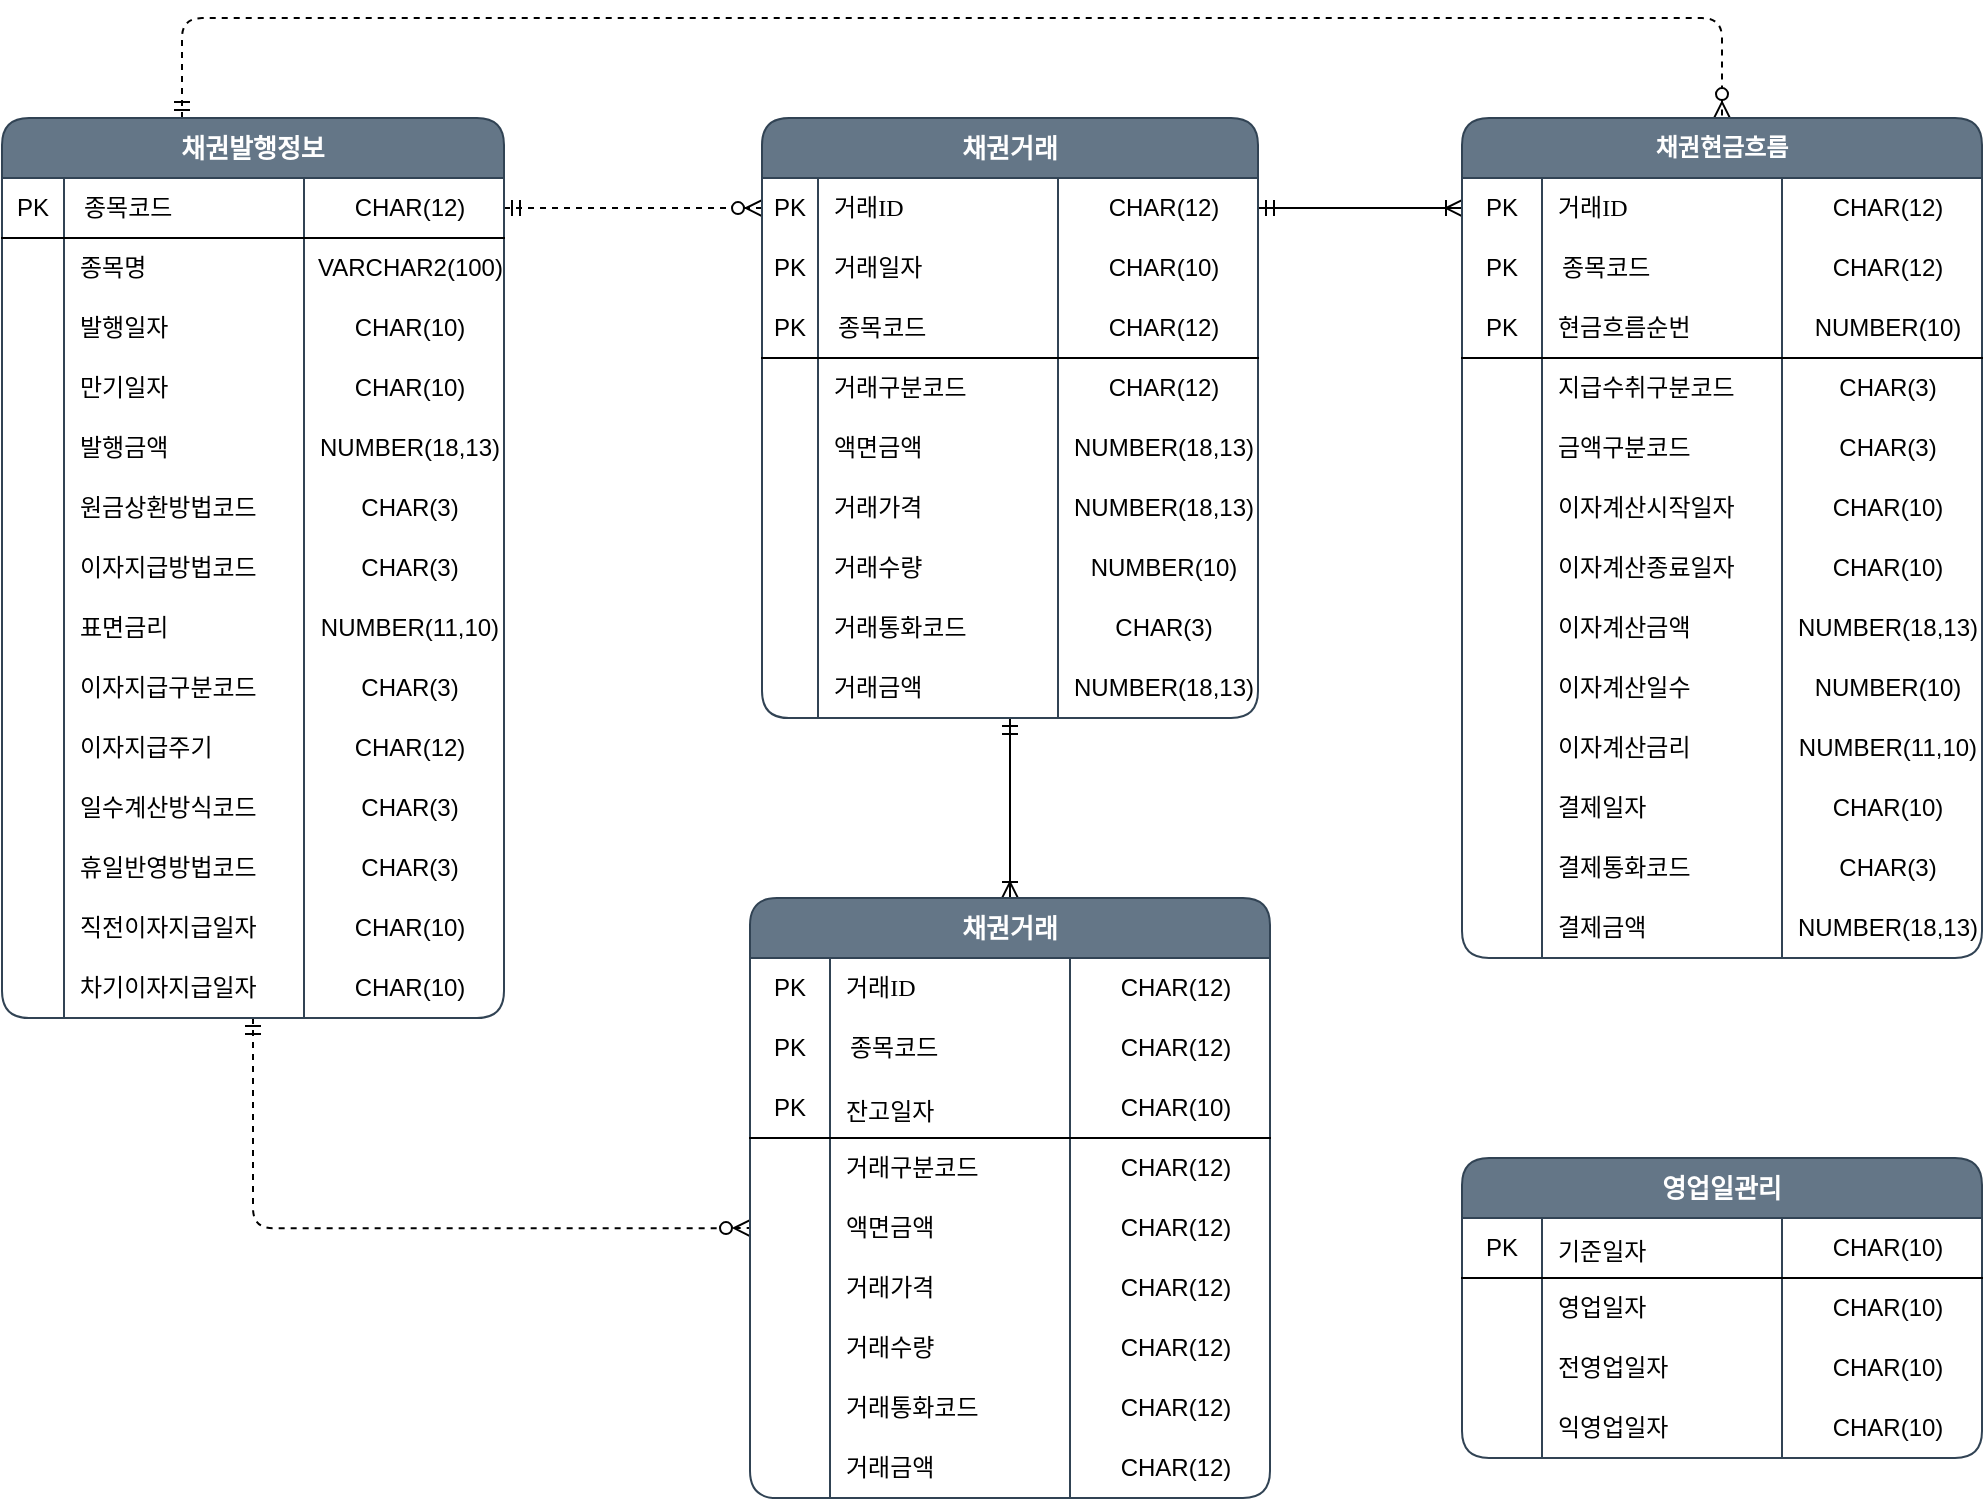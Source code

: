 <mxfile version="14.0.4" type="github">
  <diagram name="Page-1" id="2ca16b54-16f6-2749-3443-fa8db7711227">
    <mxGraphModel dx="1664" dy="887" grid="1" gridSize="10" guides="1" tooltips="1" connect="1" arrows="1" fold="1" page="1" pageScale="1" pageWidth="1100" pageHeight="850" background="none" math="0" shadow="0">
      <root>
        <mxCell id="0" />
        <mxCell id="1" parent="0" />
        <mxCell id="2ed32ef02a7f4228-18" style="edgeStyle=orthogonalEdgeStyle;html=1;labelBackgroundColor=none;startArrow=ERmandOne;endArrow=ERzeroToMany;fontFamily=Verdana;fontSize=12;align=left;endFill=1;dashed=1;exitX=1;exitY=0.5;exitDx=0;exitDy=0;entryX=0;entryY=0.5;entryDx=0;entryDy=0;" parent="1" source="1fRgIm-5sWAIXZUn4M2q-16" target="1fRgIm-5sWAIXZUn4M2q-86" edge="1">
          <mxGeometry relative="1" as="geometry">
            <mxPoint x="220" y="255.06" as="sourcePoint" />
            <mxPoint x="320" y="255.06" as="targetPoint" />
            <Array as="points" />
          </mxGeometry>
        </mxCell>
        <mxCell id="2ed32ef02a7f4228-19" style="edgeStyle=orthogonalEdgeStyle;html=1;dashed=1;labelBackgroundColor=none;startArrow=ERmandOne;endArrow=ERzeroToMany;fontFamily=Verdana;fontSize=12;align=left;entryX=0;entryY=0.5;entryDx=0;entryDy=0;endFill=1;exitX=0.5;exitY=1;exitDx=0;exitDy=0;" parent="1" source="1fRgIm-5sWAIXZUn4M2q-15" target="1fRgIm-5sWAIXZUn4M2q-150" edge="1">
          <mxGeometry relative="1" as="geometry">
            <Array as="points">
              <mxPoint x="166" y="645.06" />
            </Array>
            <mxPoint x="170" y="560.06" as="sourcePoint" />
            <mxPoint x="321.26" y="645.9" as="targetPoint" />
          </mxGeometry>
        </mxCell>
        <mxCell id="2ed32ef02a7f4228-20" style="edgeStyle=orthogonalEdgeStyle;html=1;dashed=1;labelBackgroundColor=none;startArrow=ERmandOne;endArrow=ERzeroToMany;fontFamily=Verdana;fontSize=12;align=left;exitX=0.5;exitY=0;exitDx=0;exitDy=0;endFill=1;entryX=0.5;entryY=0;entryDx=0;entryDy=0;" parent="1" target="1fRgIm-5sWAIXZUn4M2q-165" edge="1">
          <mxGeometry relative="1" as="geometry">
            <mxPoint x="130" y="90.06" as="sourcePoint" />
            <mxPoint x="890" y="80.06" as="targetPoint" />
            <Array as="points">
              <mxPoint x="130" y="40.06" />
              <mxPoint x="900" y="40.06" />
            </Array>
          </mxGeometry>
        </mxCell>
        <mxCell id="1fRgIm-5sWAIXZUn4M2q-3" style="edgeStyle=orthogonalEdgeStyle;html=1;labelBackgroundColor=none;startArrow=ERmandOne;endArrow=ERoneToMany;fontFamily=Verdana;fontSize=12;align=left;endFill=0;entryX=0;entryY=0.5;entryDx=0;entryDy=0;exitX=1;exitY=0.5;exitDx=0;exitDy=0;" edge="1" parent="1" source="1fRgIm-5sWAIXZUn4M2q-86" target="1fRgIm-5sWAIXZUn4M2q-169">
          <mxGeometry relative="1" as="geometry">
            <mxPoint x="500" y="121" as="sourcePoint" />
            <mxPoint x="627.12" y="120.66" as="targetPoint" />
            <Array as="points" />
          </mxGeometry>
        </mxCell>
        <mxCell id="1fRgIm-5sWAIXZUn4M2q-4" style="edgeStyle=orthogonalEdgeStyle;html=1;labelBackgroundColor=none;startArrow=ERmandOne;endArrow=ERoneToMany;fontFamily=Verdana;fontSize=12;align=left;endFill=0;entryX=0.5;entryY=0;entryDx=0;entryDy=0;" edge="1" parent="1" source="1fRgIm-5sWAIXZUn4M2q-104" target="1fRgIm-5sWAIXZUn4M2q-137">
          <mxGeometry relative="1" as="geometry">
            <mxPoint x="410" y="390.06" as="sourcePoint" />
            <mxPoint x="540" y="460.06" as="targetPoint" />
            <Array as="points">
              <mxPoint x="544" y="420.06" />
              <mxPoint x="544" y="420.06" />
            </Array>
          </mxGeometry>
        </mxCell>
        <mxCell id="1fRgIm-5sWAIXZUn4M2q-15" value="&lt;b style=&quot;text-align: left&quot;&gt;&lt;font style=&quot;font-size: 13px&quot;&gt;채권발행정보&lt;/font&gt;&lt;/b&gt;" style="shape=table;html=1;whiteSpace=wrap;startSize=30;container=1;collapsible=0;childLayout=tableLayout;fixedRows=1;rowLines=0;fontStyle=1;align=center;fontSize=12;fillColor=#647687;strokeColor=#314354;fontColor=#ffffff;rounded=1;shadow=0;sketch=0;fontFamily=Helvetica;" vertex="1" parent="1">
          <mxGeometry x="40" y="90.06" width="251" height="450" as="geometry" />
        </mxCell>
        <mxCell id="1fRgIm-5sWAIXZUn4M2q-16" value="" style="shape=partialRectangle;html=1;whiteSpace=wrap;collapsible=0;dropTarget=0;pointerEvents=0;fillColor=none;top=0;left=0;bottom=1;right=0;points=[[0,0.5],[1,0.5]];portConstraint=eastwest;fontSize=12;" vertex="1" parent="1fRgIm-5sWAIXZUn4M2q-15">
          <mxGeometry y="30" width="251" height="30" as="geometry" />
        </mxCell>
        <mxCell id="1fRgIm-5sWAIXZUn4M2q-17" value="PK" style="shape=partialRectangle;html=1;whiteSpace=wrap;connectable=0;fillColor=none;top=0;left=0;bottom=0;right=0;overflow=hidden;fontSize=12;" vertex="1" parent="1fRgIm-5sWAIXZUn4M2q-16">
          <mxGeometry width="31" height="30" as="geometry" />
        </mxCell>
        <mxCell id="1fRgIm-5sWAIXZUn4M2q-18" value="&lt;table cellpadding=&quot;2&quot; cellspacing=&quot;0&quot; style=&quot;font-family: verdana; font-size: 12px; width: 180px;&quot;&gt;&lt;tbody style=&quot;font-size: 12px;&quot;&gt;&lt;tr style=&quot;font-size: 12px;&quot;&gt;&lt;td style=&quot;font-size: 12px;&quot;&gt;종목코드&lt;/td&gt;&lt;/tr&gt;&lt;tr style=&quot;font-size: 12px;&quot;&gt;&lt;/tr&gt;&lt;/tbody&gt;&lt;/table&gt;" style="shape=partialRectangle;html=1;whiteSpace=wrap;connectable=0;top=0;left=0;bottom=0;right=0;align=left;spacingLeft=6;overflow=hidden;fontSize=12;labelBackgroundColor=none;fillColor=none;" vertex="1" parent="1fRgIm-5sWAIXZUn4M2q-16">
          <mxGeometry x="31" width="120" height="30" as="geometry" />
        </mxCell>
        <mxCell id="1fRgIm-5sWAIXZUn4M2q-276" value="CHAR(12)" style="shape=partialRectangle;html=1;whiteSpace=wrap;connectable=0;top=0;left=0;bottom=0;right=0;align=center;spacingLeft=6;overflow=hidden;fontSize=12;labelBackgroundColor=none;fillColor=none;" vertex="1" parent="1fRgIm-5sWAIXZUn4M2q-16">
          <mxGeometry x="151" width="100" height="30" as="geometry" />
        </mxCell>
        <mxCell id="1fRgIm-5sWAIXZUn4M2q-19" value="" style="shape=partialRectangle;html=1;whiteSpace=wrap;collapsible=0;dropTarget=0;pointerEvents=0;fillColor=none;top=0;left=0;bottom=0;right=0;points=[[0,0.5],[1,0.5]];portConstraint=eastwest;fontSize=12;" vertex="1" parent="1fRgIm-5sWAIXZUn4M2q-15">
          <mxGeometry y="60" width="251" height="30" as="geometry" />
        </mxCell>
        <mxCell id="1fRgIm-5sWAIXZUn4M2q-20" value="" style="shape=partialRectangle;html=1;whiteSpace=wrap;connectable=0;fillColor=none;top=0;left=0;bottom=0;right=0;overflow=hidden;fontSize=12;" vertex="1" parent="1fRgIm-5sWAIXZUn4M2q-19">
          <mxGeometry width="31" height="30" as="geometry" />
        </mxCell>
        <mxCell id="1fRgIm-5sWAIXZUn4M2q-21" value="종목명" style="shape=partialRectangle;html=1;whiteSpace=wrap;connectable=0;fillColor=none;top=0;left=0;bottom=0;right=0;align=left;spacingLeft=6;overflow=hidden;fontSize=12;" vertex="1" parent="1fRgIm-5sWAIXZUn4M2q-19">
          <mxGeometry x="31" width="120" height="30" as="geometry" />
        </mxCell>
        <mxCell id="1fRgIm-5sWAIXZUn4M2q-277" value="&lt;span style=&quot;font-size: 12px&quot;&gt;VARCHAR2(100)&lt;/span&gt;" style="shape=partialRectangle;html=1;whiteSpace=wrap;connectable=0;fillColor=none;top=0;left=0;bottom=0;right=0;align=center;spacingLeft=6;overflow=hidden;fontSize=12;" vertex="1" parent="1fRgIm-5sWAIXZUn4M2q-19">
          <mxGeometry x="151" width="100" height="30" as="geometry" />
        </mxCell>
        <mxCell id="1fRgIm-5sWAIXZUn4M2q-22" value="" style="shape=partialRectangle;html=1;whiteSpace=wrap;collapsible=0;dropTarget=0;pointerEvents=0;fillColor=none;top=0;left=0;bottom=0;right=0;points=[[0,0.5],[1,0.5]];portConstraint=eastwest;fontSize=12;" vertex="1" parent="1fRgIm-5sWAIXZUn4M2q-15">
          <mxGeometry y="90" width="251" height="30" as="geometry" />
        </mxCell>
        <mxCell id="1fRgIm-5sWAIXZUn4M2q-23" value="" style="shape=partialRectangle;html=1;whiteSpace=wrap;connectable=0;fillColor=none;top=0;left=0;bottom=0;right=0;overflow=hidden;fontSize=12;" vertex="1" parent="1fRgIm-5sWAIXZUn4M2q-22">
          <mxGeometry width="31" height="30" as="geometry" />
        </mxCell>
        <mxCell id="1fRgIm-5sWAIXZUn4M2q-24" value="발행일자" style="shape=partialRectangle;html=1;whiteSpace=wrap;connectable=0;fillColor=none;top=0;left=0;bottom=0;right=0;align=left;spacingLeft=6;overflow=hidden;fontSize=12;" vertex="1" parent="1fRgIm-5sWAIXZUn4M2q-22">
          <mxGeometry x="31" width="120" height="30" as="geometry" />
        </mxCell>
        <mxCell id="1fRgIm-5sWAIXZUn4M2q-278" value="&lt;span style=&quot;font-size: 12px&quot;&gt;CHAR(10)&lt;/span&gt;" style="shape=partialRectangle;html=1;whiteSpace=wrap;connectable=0;fillColor=none;top=0;left=0;bottom=0;right=0;align=center;spacingLeft=6;overflow=hidden;fontSize=12;" vertex="1" parent="1fRgIm-5sWAIXZUn4M2q-22">
          <mxGeometry x="151" width="100" height="30" as="geometry" />
        </mxCell>
        <mxCell id="1fRgIm-5sWAIXZUn4M2q-25" value="" style="shape=partialRectangle;html=1;whiteSpace=wrap;collapsible=0;dropTarget=0;pointerEvents=0;fillColor=none;top=0;left=0;bottom=0;right=0;points=[[0,0.5],[1,0.5]];portConstraint=eastwest;fontSize=12;" vertex="1" parent="1fRgIm-5sWAIXZUn4M2q-15">
          <mxGeometry y="120" width="251" height="30" as="geometry" />
        </mxCell>
        <mxCell id="1fRgIm-5sWAIXZUn4M2q-26" value="" style="shape=partialRectangle;html=1;whiteSpace=wrap;connectable=0;fillColor=none;top=0;left=0;bottom=0;right=0;overflow=hidden;fontSize=12;" vertex="1" parent="1fRgIm-5sWAIXZUn4M2q-25">
          <mxGeometry width="31" height="30" as="geometry" />
        </mxCell>
        <mxCell id="1fRgIm-5sWAIXZUn4M2q-27" value="만기일자" style="shape=partialRectangle;html=1;whiteSpace=wrap;connectable=0;fillColor=none;top=0;left=0;bottom=0;right=0;align=left;spacingLeft=6;overflow=hidden;fontSize=12;" vertex="1" parent="1fRgIm-5sWAIXZUn4M2q-25">
          <mxGeometry x="31" width="120" height="30" as="geometry" />
        </mxCell>
        <mxCell id="1fRgIm-5sWAIXZUn4M2q-279" value="&lt;span style=&quot;font-size: 12px&quot;&gt;CHAR(10)&lt;/span&gt;" style="shape=partialRectangle;html=1;whiteSpace=wrap;connectable=0;fillColor=none;top=0;left=0;bottom=0;right=0;align=center;spacingLeft=6;overflow=hidden;fontSize=12;" vertex="1" parent="1fRgIm-5sWAIXZUn4M2q-25">
          <mxGeometry x="151" width="100" height="30" as="geometry" />
        </mxCell>
        <mxCell id="1fRgIm-5sWAIXZUn4M2q-40" value="" style="shape=partialRectangle;html=1;whiteSpace=wrap;collapsible=0;dropTarget=0;pointerEvents=0;fillColor=none;top=0;left=0;bottom=0;right=0;points=[[0,0.5],[1,0.5]];portConstraint=eastwest;fontSize=12;" vertex="1" parent="1fRgIm-5sWAIXZUn4M2q-15">
          <mxGeometry y="150" width="251" height="30" as="geometry" />
        </mxCell>
        <mxCell id="1fRgIm-5sWAIXZUn4M2q-41" value="" style="shape=partialRectangle;html=1;whiteSpace=wrap;connectable=0;fillColor=none;top=0;left=0;bottom=0;right=0;overflow=hidden;fontSize=12;" vertex="1" parent="1fRgIm-5sWAIXZUn4M2q-40">
          <mxGeometry width="31" height="30" as="geometry" />
        </mxCell>
        <mxCell id="1fRgIm-5sWAIXZUn4M2q-42" value="발행금액" style="shape=partialRectangle;html=1;whiteSpace=wrap;connectable=0;fillColor=none;top=0;left=0;bottom=0;right=0;align=left;spacingLeft=6;overflow=hidden;fontSize=12;" vertex="1" parent="1fRgIm-5sWAIXZUn4M2q-40">
          <mxGeometry x="31" width="120" height="30" as="geometry" />
        </mxCell>
        <mxCell id="1fRgIm-5sWAIXZUn4M2q-280" value="&lt;span style=&quot;font-size: 12px&quot;&gt;NUMBER(18,13)&lt;/span&gt;" style="shape=partialRectangle;html=1;whiteSpace=wrap;connectable=0;fillColor=none;top=0;left=0;bottom=0;right=0;align=center;spacingLeft=6;overflow=hidden;fontSize=12;" vertex="1" parent="1fRgIm-5sWAIXZUn4M2q-40">
          <mxGeometry x="151" width="100" height="30" as="geometry" />
        </mxCell>
        <mxCell id="1fRgIm-5sWAIXZUn4M2q-58" value="" style="shape=partialRectangle;html=1;whiteSpace=wrap;collapsible=0;dropTarget=0;pointerEvents=0;fillColor=none;top=0;left=0;bottom=0;right=0;points=[[0,0.5],[1,0.5]];portConstraint=eastwest;fontSize=12;" vertex="1" parent="1fRgIm-5sWAIXZUn4M2q-15">
          <mxGeometry y="180" width="251" height="30" as="geometry" />
        </mxCell>
        <mxCell id="1fRgIm-5sWAIXZUn4M2q-59" value="" style="shape=partialRectangle;html=1;whiteSpace=wrap;connectable=0;fillColor=none;top=0;left=0;bottom=0;right=0;overflow=hidden;fontSize=12;" vertex="1" parent="1fRgIm-5sWAIXZUn4M2q-58">
          <mxGeometry width="31" height="30" as="geometry" />
        </mxCell>
        <mxCell id="1fRgIm-5sWAIXZUn4M2q-60" value="원금상환방법코드" style="shape=partialRectangle;html=1;whiteSpace=wrap;connectable=0;fillColor=none;top=0;left=0;bottom=0;right=0;align=left;spacingLeft=6;overflow=hidden;fontSize=12;" vertex="1" parent="1fRgIm-5sWAIXZUn4M2q-58">
          <mxGeometry x="31" width="120" height="30" as="geometry" />
        </mxCell>
        <mxCell id="1fRgIm-5sWAIXZUn4M2q-281" value="&lt;span style=&quot;font-size: 12px&quot;&gt;CHAR(3)&lt;/span&gt;" style="shape=partialRectangle;html=1;whiteSpace=wrap;connectable=0;fillColor=none;top=0;left=0;bottom=0;right=0;align=center;spacingLeft=6;overflow=hidden;fontSize=12;" vertex="1" parent="1fRgIm-5sWAIXZUn4M2q-58">
          <mxGeometry x="151" width="100" height="30" as="geometry" />
        </mxCell>
        <mxCell id="1fRgIm-5sWAIXZUn4M2q-61" value="" style="shape=partialRectangle;html=1;whiteSpace=wrap;collapsible=0;dropTarget=0;pointerEvents=0;fillColor=none;top=0;left=0;bottom=0;right=0;points=[[0,0.5],[1,0.5]];portConstraint=eastwest;fontSize=12;" vertex="1" parent="1fRgIm-5sWAIXZUn4M2q-15">
          <mxGeometry y="210" width="251" height="30" as="geometry" />
        </mxCell>
        <mxCell id="1fRgIm-5sWAIXZUn4M2q-62" value="" style="shape=partialRectangle;html=1;whiteSpace=wrap;connectable=0;fillColor=none;top=0;left=0;bottom=0;right=0;overflow=hidden;fontSize=12;" vertex="1" parent="1fRgIm-5sWAIXZUn4M2q-61">
          <mxGeometry width="31" height="30" as="geometry" />
        </mxCell>
        <mxCell id="1fRgIm-5sWAIXZUn4M2q-63" value="이자지급방법코드" style="shape=partialRectangle;html=1;whiteSpace=wrap;connectable=0;fillColor=none;top=0;left=0;bottom=0;right=0;align=left;spacingLeft=6;overflow=hidden;fontSize=12;" vertex="1" parent="1fRgIm-5sWAIXZUn4M2q-61">
          <mxGeometry x="31" width="120" height="30" as="geometry" />
        </mxCell>
        <mxCell id="1fRgIm-5sWAIXZUn4M2q-282" value="CHAR(3)" style="shape=partialRectangle;html=1;whiteSpace=wrap;connectable=0;fillColor=none;top=0;left=0;bottom=0;right=0;align=center;spacingLeft=6;overflow=hidden;fontSize=12;" vertex="1" parent="1fRgIm-5sWAIXZUn4M2q-61">
          <mxGeometry x="151" width="100" height="30" as="geometry" />
        </mxCell>
        <mxCell id="1fRgIm-5sWAIXZUn4M2q-64" value="" style="shape=partialRectangle;html=1;whiteSpace=wrap;collapsible=0;dropTarget=0;pointerEvents=0;fillColor=none;top=0;left=0;bottom=0;right=0;points=[[0,0.5],[1,0.5]];portConstraint=eastwest;fontSize=12;" vertex="1" parent="1fRgIm-5sWAIXZUn4M2q-15">
          <mxGeometry y="240" width="251" height="30" as="geometry" />
        </mxCell>
        <mxCell id="1fRgIm-5sWAIXZUn4M2q-65" value="" style="shape=partialRectangle;html=1;whiteSpace=wrap;connectable=0;fillColor=none;top=0;left=0;bottom=0;right=0;overflow=hidden;fontSize=12;" vertex="1" parent="1fRgIm-5sWAIXZUn4M2q-64">
          <mxGeometry width="31" height="30" as="geometry" />
        </mxCell>
        <mxCell id="1fRgIm-5sWAIXZUn4M2q-66" value="표면금리" style="shape=partialRectangle;html=1;whiteSpace=wrap;connectable=0;fillColor=none;top=0;left=0;bottom=0;right=0;align=left;spacingLeft=6;overflow=hidden;fontSize=12;" vertex="1" parent="1fRgIm-5sWAIXZUn4M2q-64">
          <mxGeometry x="31" width="120" height="30" as="geometry" />
        </mxCell>
        <mxCell id="1fRgIm-5sWAIXZUn4M2q-283" value="NUMBER(11,10)" style="shape=partialRectangle;html=1;whiteSpace=wrap;connectable=0;fillColor=none;top=0;left=0;bottom=0;right=0;align=center;spacingLeft=6;overflow=hidden;fontSize=12;" vertex="1" parent="1fRgIm-5sWAIXZUn4M2q-64">
          <mxGeometry x="151" width="100" height="30" as="geometry" />
        </mxCell>
        <mxCell id="1fRgIm-5sWAIXZUn4M2q-67" value="" style="shape=partialRectangle;html=1;whiteSpace=wrap;collapsible=0;dropTarget=0;pointerEvents=0;fillColor=none;top=0;left=0;bottom=0;right=0;points=[[0,0.5],[1,0.5]];portConstraint=eastwest;fontSize=12;" vertex="1" parent="1fRgIm-5sWAIXZUn4M2q-15">
          <mxGeometry y="270" width="251" height="30" as="geometry" />
        </mxCell>
        <mxCell id="1fRgIm-5sWAIXZUn4M2q-68" value="" style="shape=partialRectangle;html=1;whiteSpace=wrap;connectable=0;fillColor=none;top=0;left=0;bottom=0;right=0;overflow=hidden;fontSize=12;" vertex="1" parent="1fRgIm-5sWAIXZUn4M2q-67">
          <mxGeometry width="31" height="30" as="geometry" />
        </mxCell>
        <mxCell id="1fRgIm-5sWAIXZUn4M2q-69" value="이자지급구분코드" style="shape=partialRectangle;html=1;whiteSpace=wrap;connectable=0;fillColor=none;top=0;left=0;bottom=0;right=0;align=left;spacingLeft=6;overflow=hidden;fontSize=12;" vertex="1" parent="1fRgIm-5sWAIXZUn4M2q-67">
          <mxGeometry x="31" width="120" height="30" as="geometry" />
        </mxCell>
        <mxCell id="1fRgIm-5sWAIXZUn4M2q-284" value="CHAR(3)" style="shape=partialRectangle;html=1;whiteSpace=wrap;connectable=0;fillColor=none;top=0;left=0;bottom=0;right=0;align=center;spacingLeft=6;overflow=hidden;fontSize=12;" vertex="1" parent="1fRgIm-5sWAIXZUn4M2q-67">
          <mxGeometry x="151" width="100" height="30" as="geometry" />
        </mxCell>
        <mxCell id="1fRgIm-5sWAIXZUn4M2q-70" value="" style="shape=partialRectangle;html=1;whiteSpace=wrap;collapsible=0;dropTarget=0;pointerEvents=0;fillColor=none;top=0;left=0;bottom=0;right=0;points=[[0,0.5],[1,0.5]];portConstraint=eastwest;fontSize=12;" vertex="1" parent="1fRgIm-5sWAIXZUn4M2q-15">
          <mxGeometry y="300" width="251" height="30" as="geometry" />
        </mxCell>
        <mxCell id="1fRgIm-5sWAIXZUn4M2q-71" value="" style="shape=partialRectangle;html=1;whiteSpace=wrap;connectable=0;fillColor=none;top=0;left=0;bottom=0;right=0;overflow=hidden;fontSize=12;" vertex="1" parent="1fRgIm-5sWAIXZUn4M2q-70">
          <mxGeometry width="31" height="30" as="geometry" />
        </mxCell>
        <mxCell id="1fRgIm-5sWAIXZUn4M2q-72" value="이자지급주기" style="shape=partialRectangle;html=1;whiteSpace=wrap;connectable=0;fillColor=none;top=0;left=0;bottom=0;right=0;align=left;spacingLeft=6;overflow=hidden;fontSize=12;" vertex="1" parent="1fRgIm-5sWAIXZUn4M2q-70">
          <mxGeometry x="31" width="120" height="30" as="geometry" />
        </mxCell>
        <mxCell id="1fRgIm-5sWAIXZUn4M2q-285" value="&lt;span style=&quot;font-size: 12px;&quot;&gt;CHAR(12)&lt;/span&gt;" style="shape=partialRectangle;html=1;whiteSpace=wrap;connectable=0;fillColor=none;top=0;left=0;bottom=0;right=0;align=center;spacingLeft=6;overflow=hidden;fontSize=12;" vertex="1" parent="1fRgIm-5sWAIXZUn4M2q-70">
          <mxGeometry x="151" width="100" height="30" as="geometry" />
        </mxCell>
        <mxCell id="1fRgIm-5sWAIXZUn4M2q-73" value="" style="shape=partialRectangle;html=1;whiteSpace=wrap;collapsible=0;dropTarget=0;pointerEvents=0;fillColor=none;top=0;left=0;bottom=0;right=0;points=[[0,0.5],[1,0.5]];portConstraint=eastwest;fontSize=12;" vertex="1" parent="1fRgIm-5sWAIXZUn4M2q-15">
          <mxGeometry y="330" width="251" height="30" as="geometry" />
        </mxCell>
        <mxCell id="1fRgIm-5sWAIXZUn4M2q-74" value="" style="shape=partialRectangle;html=1;whiteSpace=wrap;connectable=0;fillColor=none;top=0;left=0;bottom=0;right=0;overflow=hidden;fontSize=12;" vertex="1" parent="1fRgIm-5sWAIXZUn4M2q-73">
          <mxGeometry width="31" height="30" as="geometry" />
        </mxCell>
        <mxCell id="1fRgIm-5sWAIXZUn4M2q-75" value="일수계산방식코드" style="shape=partialRectangle;html=1;whiteSpace=wrap;connectable=0;fillColor=none;top=0;left=0;bottom=0;right=0;align=left;spacingLeft=6;overflow=hidden;fontSize=12;" vertex="1" parent="1fRgIm-5sWAIXZUn4M2q-73">
          <mxGeometry x="31" width="120" height="30" as="geometry" />
        </mxCell>
        <mxCell id="1fRgIm-5sWAIXZUn4M2q-286" value="CHAR(3)" style="shape=partialRectangle;html=1;whiteSpace=wrap;connectable=0;fillColor=none;top=0;left=0;bottom=0;right=0;align=center;spacingLeft=6;overflow=hidden;fontSize=12;" vertex="1" parent="1fRgIm-5sWAIXZUn4M2q-73">
          <mxGeometry x="151" width="100" height="30" as="geometry" />
        </mxCell>
        <mxCell id="1fRgIm-5sWAIXZUn4M2q-76" value="" style="shape=partialRectangle;html=1;whiteSpace=wrap;collapsible=0;dropTarget=0;pointerEvents=0;fillColor=none;top=0;left=0;bottom=0;right=0;points=[[0,0.5],[1,0.5]];portConstraint=eastwest;fontSize=12;" vertex="1" parent="1fRgIm-5sWAIXZUn4M2q-15">
          <mxGeometry y="360" width="251" height="30" as="geometry" />
        </mxCell>
        <mxCell id="1fRgIm-5sWAIXZUn4M2q-77" value="" style="shape=partialRectangle;html=1;whiteSpace=wrap;connectable=0;fillColor=none;top=0;left=0;bottom=0;right=0;overflow=hidden;fontSize=12;" vertex="1" parent="1fRgIm-5sWAIXZUn4M2q-76">
          <mxGeometry width="31" height="30" as="geometry" />
        </mxCell>
        <mxCell id="1fRgIm-5sWAIXZUn4M2q-78" value="휴일반영방법코드" style="shape=partialRectangle;html=1;whiteSpace=wrap;connectable=0;fillColor=none;top=0;left=0;bottom=0;right=0;align=left;spacingLeft=6;overflow=hidden;fontSize=12;" vertex="1" parent="1fRgIm-5sWAIXZUn4M2q-76">
          <mxGeometry x="31" width="120" height="30" as="geometry" />
        </mxCell>
        <mxCell id="1fRgIm-5sWAIXZUn4M2q-287" value="CHAR(3)" style="shape=partialRectangle;html=1;whiteSpace=wrap;connectable=0;fillColor=none;top=0;left=0;bottom=0;right=0;align=center;spacingLeft=6;overflow=hidden;fontSize=12;" vertex="1" parent="1fRgIm-5sWAIXZUn4M2q-76">
          <mxGeometry x="151" width="100" height="30" as="geometry" />
        </mxCell>
        <mxCell id="1fRgIm-5sWAIXZUn4M2q-79" value="" style="shape=partialRectangle;html=1;whiteSpace=wrap;collapsible=0;dropTarget=0;pointerEvents=0;fillColor=none;top=0;left=0;bottom=0;right=0;points=[[0,0.5],[1,0.5]];portConstraint=eastwest;fontSize=12;" vertex="1" parent="1fRgIm-5sWAIXZUn4M2q-15">
          <mxGeometry y="390" width="251" height="30" as="geometry" />
        </mxCell>
        <mxCell id="1fRgIm-5sWAIXZUn4M2q-80" value="" style="shape=partialRectangle;html=1;whiteSpace=wrap;connectable=0;fillColor=none;top=0;left=0;bottom=0;right=0;overflow=hidden;fontSize=12;" vertex="1" parent="1fRgIm-5sWAIXZUn4M2q-79">
          <mxGeometry width="31" height="30" as="geometry" />
        </mxCell>
        <mxCell id="1fRgIm-5sWAIXZUn4M2q-81" value="직전이자지급일자" style="shape=partialRectangle;html=1;whiteSpace=wrap;connectable=0;fillColor=none;top=0;left=0;bottom=0;right=0;align=left;spacingLeft=6;overflow=hidden;fontSize=12;" vertex="1" parent="1fRgIm-5sWAIXZUn4M2q-79">
          <mxGeometry x="31" width="120" height="30" as="geometry" />
        </mxCell>
        <mxCell id="1fRgIm-5sWAIXZUn4M2q-288" value="&lt;span style=&quot;font-size: 12px&quot;&gt;CHAR(10)&lt;/span&gt;" style="shape=partialRectangle;html=1;whiteSpace=wrap;connectable=0;fillColor=none;top=0;left=0;bottom=0;right=0;align=center;spacingLeft=6;overflow=hidden;fontSize=12;" vertex="1" parent="1fRgIm-5sWAIXZUn4M2q-79">
          <mxGeometry x="151" width="100" height="30" as="geometry" />
        </mxCell>
        <mxCell id="1fRgIm-5sWAIXZUn4M2q-82" value="" style="shape=partialRectangle;html=1;whiteSpace=wrap;collapsible=0;dropTarget=0;pointerEvents=0;fillColor=none;top=0;left=0;bottom=0;right=0;points=[[0,0.5],[1,0.5]];portConstraint=eastwest;fontSize=12;" vertex="1" parent="1fRgIm-5sWAIXZUn4M2q-15">
          <mxGeometry y="420" width="251" height="30" as="geometry" />
        </mxCell>
        <mxCell id="1fRgIm-5sWAIXZUn4M2q-83" value="" style="shape=partialRectangle;html=1;whiteSpace=wrap;connectable=0;fillColor=none;top=0;left=0;bottom=0;right=0;overflow=hidden;fontSize=12;" vertex="1" parent="1fRgIm-5sWAIXZUn4M2q-82">
          <mxGeometry width="31" height="30" as="geometry" />
        </mxCell>
        <mxCell id="1fRgIm-5sWAIXZUn4M2q-84" value="차기이자지급일자" style="shape=partialRectangle;html=1;whiteSpace=wrap;connectable=0;fillColor=none;top=0;left=0;bottom=0;right=0;align=left;spacingLeft=6;overflow=hidden;fontSize=12;" vertex="1" parent="1fRgIm-5sWAIXZUn4M2q-82">
          <mxGeometry x="31" width="120" height="30" as="geometry" />
        </mxCell>
        <mxCell id="1fRgIm-5sWAIXZUn4M2q-289" value="CHAR(10)" style="shape=partialRectangle;html=1;whiteSpace=wrap;connectable=0;fillColor=none;top=0;left=0;bottom=0;right=0;align=center;spacingLeft=6;overflow=hidden;fontSize=12;" vertex="1" parent="1fRgIm-5sWAIXZUn4M2q-82">
          <mxGeometry x="151" width="100" height="30" as="geometry" />
        </mxCell>
        <mxCell id="1fRgIm-5sWAIXZUn4M2q-85" value="&lt;div style=&quot;text-align: left&quot;&gt;&lt;font style=&quot;font-size: 13px&quot;&gt;채권거래&lt;/font&gt;&lt;/div&gt;" style="shape=table;html=1;whiteSpace=wrap;startSize=30;container=1;collapsible=0;childLayout=tableLayout;fixedRows=1;rowLines=0;fontStyle=1;align=center;fontSize=12;fillColor=#647687;strokeColor=#314354;fontColor=#ffffff;rounded=1;shadow=0;sketch=0;fontFamily=Helvetica;" vertex="1" parent="1">
          <mxGeometry x="420" y="90.06" width="248" height="300" as="geometry" />
        </mxCell>
        <mxCell id="1fRgIm-5sWAIXZUn4M2q-86" value="" style="shape=partialRectangle;html=1;whiteSpace=wrap;collapsible=0;dropTarget=0;pointerEvents=0;fillColor=none;top=0;left=0;bottom=1;right=0;points=[[0,0.5],[1,0.5]];portConstraint=eastwest;strokeColor=none;fontSize=12;" vertex="1" parent="1fRgIm-5sWAIXZUn4M2q-85">
          <mxGeometry y="30" width="248" height="30" as="geometry" />
        </mxCell>
        <mxCell id="1fRgIm-5sWAIXZUn4M2q-87" value="&lt;span style=&quot;font-size: 12px;&quot;&gt;PK&lt;/span&gt;" style="shape=partialRectangle;html=1;whiteSpace=wrap;connectable=0;fillColor=none;top=0;left=0;bottom=0;right=0;overflow=hidden;fontSize=12;strokeColor=none;" vertex="1" parent="1fRgIm-5sWAIXZUn4M2q-86">
          <mxGeometry width="28" height="30" as="geometry" />
        </mxCell>
        <mxCell id="1fRgIm-5sWAIXZUn4M2q-88" value="&lt;font face=&quot;verdana&quot; style=&quot;font-size: 12px;&quot;&gt;거래ID&lt;/font&gt;" style="shape=partialRectangle;html=1;whiteSpace=wrap;connectable=0;fillColor=none;top=0;left=0;bottom=0;right=0;align=left;spacingLeft=6;overflow=hidden;fontSize=12;strokeColor=none;" vertex="1" parent="1fRgIm-5sWAIXZUn4M2q-86">
          <mxGeometry x="28" width="120" height="30" as="geometry" />
        </mxCell>
        <mxCell id="1fRgIm-5sWAIXZUn4M2q-290" value="&lt;span style=&quot;font-size: 12px;&quot;&gt;CHAR(12)&lt;/span&gt;" style="shape=partialRectangle;html=1;whiteSpace=wrap;connectable=0;fillColor=none;top=0;left=0;bottom=0;right=0;align=center;spacingLeft=6;overflow=hidden;fontSize=12;strokeColor=none;" vertex="1" parent="1fRgIm-5sWAIXZUn4M2q-86">
          <mxGeometry x="148" width="100" height="30" as="geometry" />
        </mxCell>
        <mxCell id="1fRgIm-5sWAIXZUn4M2q-131" value="" style="shape=partialRectangle;html=1;whiteSpace=wrap;collapsible=0;dropTarget=0;pointerEvents=0;fillColor=none;top=0;left=0;bottom=1;right=0;points=[[0,0.5],[1,0.5]];portConstraint=eastwest;strokeColor=none;fontSize=12;" vertex="1" parent="1fRgIm-5sWAIXZUn4M2q-85">
          <mxGeometry y="60" width="248" height="30" as="geometry" />
        </mxCell>
        <mxCell id="1fRgIm-5sWAIXZUn4M2q-132" value="&lt;span style=&quot;font-size: 12px;&quot;&gt;PK&lt;/span&gt;" style="shape=partialRectangle;html=1;whiteSpace=wrap;connectable=0;fillColor=none;top=0;left=0;bottom=0;right=0;overflow=hidden;fontSize=12;strokeColor=none;" vertex="1" parent="1fRgIm-5sWAIXZUn4M2q-131">
          <mxGeometry width="28" height="30" as="geometry" />
        </mxCell>
        <mxCell id="1fRgIm-5sWAIXZUn4M2q-133" value="&lt;font face=&quot;verdana&quot; style=&quot;font-size: 12px;&quot;&gt;거래일자&lt;/font&gt;" style="shape=partialRectangle;html=1;whiteSpace=wrap;connectable=0;fillColor=none;top=0;left=0;bottom=0;right=0;align=left;spacingLeft=6;overflow=hidden;fontSize=12;strokeColor=none;" vertex="1" parent="1fRgIm-5sWAIXZUn4M2q-131">
          <mxGeometry x="28" width="120" height="30" as="geometry" />
        </mxCell>
        <mxCell id="1fRgIm-5sWAIXZUn4M2q-291" value="CHAR(10)" style="shape=partialRectangle;html=1;whiteSpace=wrap;connectable=0;fillColor=none;top=0;left=0;bottom=0;right=0;align=center;spacingLeft=6;overflow=hidden;fontSize=12;strokeColor=none;" vertex="1" parent="1fRgIm-5sWAIXZUn4M2q-131">
          <mxGeometry x="148" width="100" height="30" as="geometry" />
        </mxCell>
        <mxCell id="1fRgIm-5sWAIXZUn4M2q-134" value="" style="shape=partialRectangle;html=1;whiteSpace=wrap;collapsible=0;dropTarget=0;pointerEvents=0;fillColor=none;top=0;left=0;bottom=1;right=0;points=[[0,0.5],[1,0.5]];portConstraint=eastwest;fontSize=12;" vertex="1" parent="1fRgIm-5sWAIXZUn4M2q-85">
          <mxGeometry y="90" width="248" height="30" as="geometry" />
        </mxCell>
        <mxCell id="1fRgIm-5sWAIXZUn4M2q-135" value="&lt;span style=&quot;font-size: 12px;&quot;&gt;PK&lt;/span&gt;" style="shape=partialRectangle;html=1;whiteSpace=wrap;connectable=0;fillColor=none;top=0;left=0;bottom=0;right=0;overflow=hidden;fontSize=12;strokeColor=none;" vertex="1" parent="1fRgIm-5sWAIXZUn4M2q-134">
          <mxGeometry width="28" height="30" as="geometry" />
        </mxCell>
        <mxCell id="1fRgIm-5sWAIXZUn4M2q-136" value="&lt;table cellpadding=&quot;2&quot; cellspacing=&quot;0&quot; style=&quot;font-family: verdana; font-size: 12px; width: 180px;&quot;&gt;&lt;tbody style=&quot;font-size: 12px;&quot;&gt;&lt;tr style=&quot;font-size: 12px;&quot;&gt;&lt;td style=&quot;font-size: 12px;&quot;&gt;종목코드&lt;/td&gt;&lt;/tr&gt;&lt;tr style=&quot;font-size: 12px;&quot;&gt;&lt;/tr&gt;&lt;/tbody&gt;&lt;/table&gt;" style="shape=partialRectangle;html=1;whiteSpace=wrap;connectable=0;fillColor=none;top=0;left=0;bottom=0;right=0;align=left;spacingLeft=6;overflow=hidden;fontSize=12;strokeColor=none;" vertex="1" parent="1fRgIm-5sWAIXZUn4M2q-134">
          <mxGeometry x="28" width="120" height="30" as="geometry" />
        </mxCell>
        <mxCell id="1fRgIm-5sWAIXZUn4M2q-292" value="&lt;span style=&quot;font-size: 12px;&quot;&gt;CHAR(12)&lt;/span&gt;" style="shape=partialRectangle;html=1;whiteSpace=wrap;connectable=0;fillColor=none;top=0;left=0;bottom=0;right=0;align=center;spacingLeft=6;overflow=hidden;fontSize=12;strokeColor=none;" vertex="1" parent="1fRgIm-5sWAIXZUn4M2q-134">
          <mxGeometry x="148" width="100" height="30" as="geometry" />
        </mxCell>
        <mxCell id="1fRgIm-5sWAIXZUn4M2q-89" value="" style="shape=partialRectangle;html=1;whiteSpace=wrap;collapsible=0;dropTarget=0;pointerEvents=0;fillColor=none;top=0;left=0;bottom=0;right=0;points=[[0,0.5],[1,0.5]];portConstraint=eastwest;fontSize=12;" vertex="1" parent="1fRgIm-5sWAIXZUn4M2q-85">
          <mxGeometry y="120" width="248" height="30" as="geometry" />
        </mxCell>
        <mxCell id="1fRgIm-5sWAIXZUn4M2q-90" value="" style="shape=partialRectangle;html=1;whiteSpace=wrap;connectable=0;fillColor=none;top=0;left=0;bottom=0;right=0;overflow=hidden;fontSize=12;" vertex="1" parent="1fRgIm-5sWAIXZUn4M2q-89">
          <mxGeometry width="28" height="30" as="geometry" />
        </mxCell>
        <mxCell id="1fRgIm-5sWAIXZUn4M2q-91" value="거래구분코드" style="shape=partialRectangle;html=1;whiteSpace=wrap;connectable=0;fillColor=none;top=0;left=0;bottom=0;right=0;align=left;spacingLeft=6;overflow=hidden;fontSize=12;" vertex="1" parent="1fRgIm-5sWAIXZUn4M2q-89">
          <mxGeometry x="28" width="120" height="30" as="geometry" />
        </mxCell>
        <mxCell id="1fRgIm-5sWAIXZUn4M2q-293" value="&lt;span style=&quot;font-size: 12px;&quot;&gt;CHAR(12)&lt;/span&gt;" style="shape=partialRectangle;html=1;whiteSpace=wrap;connectable=0;fillColor=none;top=0;left=0;bottom=0;right=0;align=center;spacingLeft=6;overflow=hidden;fontSize=12;" vertex="1" parent="1fRgIm-5sWAIXZUn4M2q-89">
          <mxGeometry x="148" width="100" height="30" as="geometry" />
        </mxCell>
        <mxCell id="1fRgIm-5sWAIXZUn4M2q-92" value="" style="shape=partialRectangle;html=1;whiteSpace=wrap;collapsible=0;dropTarget=0;pointerEvents=0;fillColor=none;top=0;left=0;bottom=0;right=0;points=[[0,0.5],[1,0.5]];portConstraint=eastwest;fontSize=12;" vertex="1" parent="1fRgIm-5sWAIXZUn4M2q-85">
          <mxGeometry y="150" width="248" height="30" as="geometry" />
        </mxCell>
        <mxCell id="1fRgIm-5sWAIXZUn4M2q-93" value="" style="shape=partialRectangle;html=1;whiteSpace=wrap;connectable=0;fillColor=none;top=0;left=0;bottom=0;right=0;overflow=hidden;fontSize=12;" vertex="1" parent="1fRgIm-5sWAIXZUn4M2q-92">
          <mxGeometry width="28" height="30" as="geometry" />
        </mxCell>
        <mxCell id="1fRgIm-5sWAIXZUn4M2q-94" value="액면금액" style="shape=partialRectangle;html=1;whiteSpace=wrap;connectable=0;fillColor=none;top=0;left=0;bottom=0;right=0;align=left;spacingLeft=6;overflow=hidden;fontSize=12;" vertex="1" parent="1fRgIm-5sWAIXZUn4M2q-92">
          <mxGeometry x="28" width="120" height="30" as="geometry" />
        </mxCell>
        <mxCell id="1fRgIm-5sWAIXZUn4M2q-294" value="NUMBER(18,13)" style="shape=partialRectangle;html=1;whiteSpace=wrap;connectable=0;fillColor=none;top=0;left=0;bottom=0;right=0;align=center;spacingLeft=6;overflow=hidden;fontSize=12;" vertex="1" parent="1fRgIm-5sWAIXZUn4M2q-92">
          <mxGeometry x="148" width="100" height="30" as="geometry" />
        </mxCell>
        <mxCell id="1fRgIm-5sWAIXZUn4M2q-95" value="" style="shape=partialRectangle;html=1;whiteSpace=wrap;collapsible=0;dropTarget=0;pointerEvents=0;fillColor=none;top=0;left=0;bottom=0;right=0;points=[[0,0.5],[1,0.5]];portConstraint=eastwest;fontSize=12;" vertex="1" parent="1fRgIm-5sWAIXZUn4M2q-85">
          <mxGeometry y="180" width="248" height="30" as="geometry" />
        </mxCell>
        <mxCell id="1fRgIm-5sWAIXZUn4M2q-96" value="" style="shape=partialRectangle;html=1;whiteSpace=wrap;connectable=0;fillColor=none;top=0;left=0;bottom=0;right=0;overflow=hidden;fontSize=12;" vertex="1" parent="1fRgIm-5sWAIXZUn4M2q-95">
          <mxGeometry width="28" height="30" as="geometry" />
        </mxCell>
        <mxCell id="1fRgIm-5sWAIXZUn4M2q-97" value="거래가격" style="shape=partialRectangle;html=1;whiteSpace=wrap;connectable=0;fillColor=none;top=0;left=0;bottom=0;right=0;align=left;spacingLeft=6;overflow=hidden;fontSize=12;" vertex="1" parent="1fRgIm-5sWAIXZUn4M2q-95">
          <mxGeometry x="28" width="120" height="30" as="geometry" />
        </mxCell>
        <mxCell id="1fRgIm-5sWAIXZUn4M2q-295" value="NUMBER(18,13)" style="shape=partialRectangle;html=1;whiteSpace=wrap;connectable=0;fillColor=none;top=0;left=0;bottom=0;right=0;align=center;spacingLeft=6;overflow=hidden;fontSize=12;" vertex="1" parent="1fRgIm-5sWAIXZUn4M2q-95">
          <mxGeometry x="148" width="100" height="30" as="geometry" />
        </mxCell>
        <mxCell id="1fRgIm-5sWAIXZUn4M2q-98" value="" style="shape=partialRectangle;html=1;whiteSpace=wrap;collapsible=0;dropTarget=0;pointerEvents=0;fillColor=none;top=0;left=0;bottom=0;right=0;points=[[0,0.5],[1,0.5]];portConstraint=eastwest;fontSize=12;" vertex="1" parent="1fRgIm-5sWAIXZUn4M2q-85">
          <mxGeometry y="210" width="248" height="30" as="geometry" />
        </mxCell>
        <mxCell id="1fRgIm-5sWAIXZUn4M2q-99" value="" style="shape=partialRectangle;html=1;whiteSpace=wrap;connectable=0;fillColor=none;top=0;left=0;bottom=0;right=0;overflow=hidden;fontSize=12;" vertex="1" parent="1fRgIm-5sWAIXZUn4M2q-98">
          <mxGeometry width="28" height="30" as="geometry" />
        </mxCell>
        <mxCell id="1fRgIm-5sWAIXZUn4M2q-100" value="거래수량" style="shape=partialRectangle;html=1;whiteSpace=wrap;connectable=0;fillColor=none;top=0;left=0;bottom=0;right=0;align=left;spacingLeft=6;overflow=hidden;fontSize=12;" vertex="1" parent="1fRgIm-5sWAIXZUn4M2q-98">
          <mxGeometry x="28" width="120" height="30" as="geometry" />
        </mxCell>
        <mxCell id="1fRgIm-5sWAIXZUn4M2q-296" value="&lt;span style=&quot;font-size: 12px&quot;&gt;NUMBER(10)&lt;/span&gt;" style="shape=partialRectangle;html=1;whiteSpace=wrap;connectable=0;fillColor=none;top=0;left=0;bottom=0;right=0;align=center;spacingLeft=6;overflow=hidden;fontSize=12;" vertex="1" parent="1fRgIm-5sWAIXZUn4M2q-98">
          <mxGeometry x="148" width="100" height="30" as="geometry" />
        </mxCell>
        <mxCell id="1fRgIm-5sWAIXZUn4M2q-101" value="" style="shape=partialRectangle;html=1;whiteSpace=wrap;collapsible=0;dropTarget=0;pointerEvents=0;fillColor=none;top=0;left=0;bottom=0;right=0;points=[[0,0.5],[1,0.5]];portConstraint=eastwest;fontSize=12;" vertex="1" parent="1fRgIm-5sWAIXZUn4M2q-85">
          <mxGeometry y="240" width="248" height="30" as="geometry" />
        </mxCell>
        <mxCell id="1fRgIm-5sWAIXZUn4M2q-102" value="" style="shape=partialRectangle;html=1;whiteSpace=wrap;connectable=0;fillColor=none;top=0;left=0;bottom=0;right=0;overflow=hidden;fontSize=12;" vertex="1" parent="1fRgIm-5sWAIXZUn4M2q-101">
          <mxGeometry width="28" height="30" as="geometry" />
        </mxCell>
        <mxCell id="1fRgIm-5sWAIXZUn4M2q-103" value="거래통화코드" style="shape=partialRectangle;html=1;whiteSpace=wrap;connectable=0;fillColor=none;top=0;left=0;bottom=0;right=0;align=left;spacingLeft=6;overflow=hidden;fontSize=12;" vertex="1" parent="1fRgIm-5sWAIXZUn4M2q-101">
          <mxGeometry x="28" width="120" height="30" as="geometry" />
        </mxCell>
        <mxCell id="1fRgIm-5sWAIXZUn4M2q-297" value="&lt;span style=&quot;font-size: 12px&quot;&gt;CHAR(3)&lt;/span&gt;" style="shape=partialRectangle;html=1;whiteSpace=wrap;connectable=0;fillColor=none;top=0;left=0;bottom=0;right=0;align=center;spacingLeft=6;overflow=hidden;fontSize=12;" vertex="1" parent="1fRgIm-5sWAIXZUn4M2q-101">
          <mxGeometry x="148" width="100" height="30" as="geometry" />
        </mxCell>
        <mxCell id="1fRgIm-5sWAIXZUn4M2q-104" value="" style="shape=partialRectangle;html=1;whiteSpace=wrap;collapsible=0;dropTarget=0;pointerEvents=0;fillColor=none;top=0;left=0;bottom=0;right=0;points=[[0,0.5],[1,0.5]];portConstraint=eastwest;fontSize=12;" vertex="1" parent="1fRgIm-5sWAIXZUn4M2q-85">
          <mxGeometry y="270" width="248" height="30" as="geometry" />
        </mxCell>
        <mxCell id="1fRgIm-5sWAIXZUn4M2q-105" value="" style="shape=partialRectangle;html=1;whiteSpace=wrap;connectable=0;fillColor=none;top=0;left=0;bottom=0;right=0;overflow=hidden;fontSize=12;" vertex="1" parent="1fRgIm-5sWAIXZUn4M2q-104">
          <mxGeometry width="28" height="30" as="geometry" />
        </mxCell>
        <mxCell id="1fRgIm-5sWAIXZUn4M2q-106" value="거래금액" style="shape=partialRectangle;html=1;whiteSpace=wrap;connectable=0;fillColor=none;top=0;left=0;bottom=0;right=0;align=left;spacingLeft=6;overflow=hidden;fontSize=12;" vertex="1" parent="1fRgIm-5sWAIXZUn4M2q-104">
          <mxGeometry x="28" width="120" height="30" as="geometry" />
        </mxCell>
        <mxCell id="1fRgIm-5sWAIXZUn4M2q-298" value="NUMBER(18,13)" style="shape=partialRectangle;html=1;whiteSpace=wrap;connectable=0;fillColor=none;top=0;left=0;bottom=0;right=0;align=center;spacingLeft=6;overflow=hidden;fontSize=12;" vertex="1" parent="1fRgIm-5sWAIXZUn4M2q-104">
          <mxGeometry x="148" width="100" height="30" as="geometry" />
        </mxCell>
        <mxCell id="1fRgIm-5sWAIXZUn4M2q-137" value="&lt;div style=&quot;text-align: left&quot;&gt;&lt;font style=&quot;font-size: 13px&quot;&gt;채권거래&lt;/font&gt;&lt;/div&gt;" style="shape=table;html=1;whiteSpace=wrap;startSize=30;container=1;collapsible=0;childLayout=tableLayout;fixedRows=1;rowLines=0;fontStyle=1;align=center;fontSize=12;fillColor=#647687;strokeColor=#314354;fontColor=#ffffff;rounded=1;shadow=0;sketch=0;fontFamily=Helvetica;" vertex="1" parent="1">
          <mxGeometry x="414" y="480.06" width="260" height="300" as="geometry" />
        </mxCell>
        <mxCell id="1fRgIm-5sWAIXZUn4M2q-141" value="" style="shape=partialRectangle;html=1;whiteSpace=wrap;collapsible=0;dropTarget=0;pointerEvents=0;fillColor=none;top=0;left=0;bottom=1;right=0;points=[[0,0.5],[1,0.5]];portConstraint=eastwest;strokeColor=none;fontSize=12;" vertex="1" parent="1fRgIm-5sWAIXZUn4M2q-137">
          <mxGeometry y="30" width="260" height="30" as="geometry" />
        </mxCell>
        <mxCell id="1fRgIm-5sWAIXZUn4M2q-142" value="&lt;span style=&quot;font-size: 12px;&quot;&gt;PK&lt;/span&gt;" style="shape=partialRectangle;html=1;whiteSpace=wrap;connectable=0;fillColor=none;top=0;left=0;bottom=0;right=0;overflow=hidden;fontSize=12;strokeColor=none;" vertex="1" parent="1fRgIm-5sWAIXZUn4M2q-141">
          <mxGeometry width="40" height="30" as="geometry" />
        </mxCell>
        <mxCell id="1fRgIm-5sWAIXZUn4M2q-143" value="&lt;font face=&quot;verdana&quot; style=&quot;font-size: 12px;&quot;&gt;거래ID&lt;/font&gt;" style="shape=partialRectangle;html=1;whiteSpace=wrap;connectable=0;fillColor=none;top=0;left=0;bottom=0;right=0;align=left;spacingLeft=6;overflow=hidden;fontSize=12;strokeColor=none;" vertex="1" parent="1fRgIm-5sWAIXZUn4M2q-141">
          <mxGeometry x="40" width="120" height="30" as="geometry" />
        </mxCell>
        <mxCell id="1fRgIm-5sWAIXZUn4M2q-312" value="&lt;span style=&quot;font-size: 12px;&quot;&gt;CHAR(12)&lt;/span&gt;" style="shape=partialRectangle;html=1;whiteSpace=wrap;connectable=0;fillColor=none;top=0;left=0;bottom=0;right=0;align=center;spacingLeft=6;overflow=hidden;fontSize=12;strokeColor=none;" vertex="1" parent="1fRgIm-5sWAIXZUn4M2q-141">
          <mxGeometry x="160" width="100" height="30" as="geometry" />
        </mxCell>
        <mxCell id="1fRgIm-5sWAIXZUn4M2q-144" value="" style="shape=partialRectangle;html=1;whiteSpace=wrap;collapsible=0;dropTarget=0;pointerEvents=0;fillColor=none;top=0;left=0;bottom=1;right=0;points=[[0,0.5],[1,0.5]];portConstraint=eastwest;strokeColor=none;fontSize=12;" vertex="1" parent="1fRgIm-5sWAIXZUn4M2q-137">
          <mxGeometry y="60" width="260" height="30" as="geometry" />
        </mxCell>
        <mxCell id="1fRgIm-5sWAIXZUn4M2q-145" value="&lt;span style=&quot;font-size: 12px;&quot;&gt;PK&lt;/span&gt;" style="shape=partialRectangle;html=1;whiteSpace=wrap;connectable=0;fillColor=none;top=0;left=0;bottom=0;right=0;overflow=hidden;fontSize=12;strokeColor=none;" vertex="1" parent="1fRgIm-5sWAIXZUn4M2q-144">
          <mxGeometry width="40" height="30" as="geometry" />
        </mxCell>
        <mxCell id="1fRgIm-5sWAIXZUn4M2q-146" value="&lt;table cellpadding=&quot;2&quot; cellspacing=&quot;0&quot; style=&quot;font-family: verdana; font-size: 12px; width: 180px;&quot;&gt;&lt;tbody style=&quot;font-size: 12px;&quot;&gt;&lt;tr style=&quot;font-size: 12px;&quot;&gt;&lt;td style=&quot;font-size: 12px;&quot;&gt;종목코드&lt;/td&gt;&lt;/tr&gt;&lt;tr style=&quot;font-size: 12px;&quot;&gt;&lt;/tr&gt;&lt;/tbody&gt;&lt;/table&gt;" style="shape=partialRectangle;html=1;whiteSpace=wrap;connectable=0;fillColor=none;top=0;left=0;bottom=0;right=0;align=left;spacingLeft=6;overflow=hidden;fontSize=12;strokeColor=none;" vertex="1" parent="1fRgIm-5sWAIXZUn4M2q-144">
          <mxGeometry x="40" width="120" height="30" as="geometry" />
        </mxCell>
        <mxCell id="1fRgIm-5sWAIXZUn4M2q-313" value="&lt;span style=&quot;font-size: 12px;&quot;&gt;CHAR(12)&lt;/span&gt;" style="shape=partialRectangle;html=1;whiteSpace=wrap;connectable=0;fillColor=none;top=0;left=0;bottom=0;right=0;align=center;spacingLeft=6;overflow=hidden;fontSize=12;strokeColor=none;" vertex="1" parent="1fRgIm-5sWAIXZUn4M2q-144">
          <mxGeometry x="160" width="100" height="30" as="geometry" />
        </mxCell>
        <mxCell id="1fRgIm-5sWAIXZUn4M2q-138" value="" style="shape=partialRectangle;html=1;whiteSpace=wrap;collapsible=0;dropTarget=0;pointerEvents=0;fillColor=none;top=0;left=0;bottom=1;right=0;points=[[0,0.5],[1,0.5]];portConstraint=eastwest;fontSize=12;" vertex="1" parent="1fRgIm-5sWAIXZUn4M2q-137">
          <mxGeometry y="90" width="260" height="30" as="geometry" />
        </mxCell>
        <mxCell id="1fRgIm-5sWAIXZUn4M2q-139" value="&lt;span style=&quot;font-size: 12px;&quot;&gt;PK&lt;/span&gt;" style="shape=partialRectangle;html=1;whiteSpace=wrap;connectable=0;fillColor=none;top=0;left=0;bottom=0;right=0;overflow=hidden;fontSize=12;strokeColor=none;" vertex="1" parent="1fRgIm-5sWAIXZUn4M2q-138">
          <mxGeometry width="40" height="30" as="geometry" />
        </mxCell>
        <mxCell id="1fRgIm-5sWAIXZUn4M2q-140" value="&lt;table cellpadding=&quot;2&quot; cellspacing=&quot;0&quot; style=&quot;font-family: verdana; font-size: 12px; width: 180px;&quot;&gt;&lt;tbody style=&quot;font-size: 12px;&quot;&gt;&lt;tr style=&quot;font-size: 12px;&quot;&gt;&lt;td style=&quot;font-size: 12px;&quot;&gt;&lt;/td&gt;&lt;/tr&gt;&lt;/tbody&gt;&lt;/table&gt;&lt;font face=&quot;verdana&quot; style=&quot;font-size: 12px;&quot;&gt;잔고일자&lt;/font&gt;" style="shape=partialRectangle;html=1;whiteSpace=wrap;connectable=0;fillColor=none;top=0;left=0;bottom=0;right=0;align=left;spacingLeft=6;overflow=hidden;fontSize=12;strokeColor=none;" vertex="1" parent="1fRgIm-5sWAIXZUn4M2q-138">
          <mxGeometry x="40" width="120" height="30" as="geometry" />
        </mxCell>
        <mxCell id="1fRgIm-5sWAIXZUn4M2q-314" value="CHAR(10)" style="shape=partialRectangle;html=1;whiteSpace=wrap;connectable=0;fillColor=none;top=0;left=0;bottom=0;right=0;align=center;spacingLeft=6;overflow=hidden;fontSize=12;strokeColor=none;" vertex="1" parent="1fRgIm-5sWAIXZUn4M2q-138">
          <mxGeometry x="160" width="100" height="30" as="geometry" />
        </mxCell>
        <mxCell id="1fRgIm-5sWAIXZUn4M2q-147" value="" style="shape=partialRectangle;html=1;whiteSpace=wrap;collapsible=0;dropTarget=0;pointerEvents=0;fillColor=none;top=0;left=0;bottom=0;right=0;points=[[0,0.5],[1,0.5]];portConstraint=eastwest;fontSize=12;" vertex="1" parent="1fRgIm-5sWAIXZUn4M2q-137">
          <mxGeometry y="120" width="260" height="30" as="geometry" />
        </mxCell>
        <mxCell id="1fRgIm-5sWAIXZUn4M2q-148" value="" style="shape=partialRectangle;html=1;whiteSpace=wrap;connectable=0;fillColor=none;top=0;left=0;bottom=0;right=0;overflow=hidden;fontSize=12;" vertex="1" parent="1fRgIm-5sWAIXZUn4M2q-147">
          <mxGeometry width="40" height="30" as="geometry" />
        </mxCell>
        <mxCell id="1fRgIm-5sWAIXZUn4M2q-149" value="거래구분코드" style="shape=partialRectangle;html=1;whiteSpace=wrap;connectable=0;fillColor=none;top=0;left=0;bottom=0;right=0;align=left;spacingLeft=6;overflow=hidden;fontSize=12;" vertex="1" parent="1fRgIm-5sWAIXZUn4M2q-147">
          <mxGeometry x="40" width="120" height="30" as="geometry" />
        </mxCell>
        <mxCell id="1fRgIm-5sWAIXZUn4M2q-315" value="&lt;span style=&quot;font-size: 12px;&quot;&gt;CHAR(12)&lt;/span&gt;" style="shape=partialRectangle;html=1;whiteSpace=wrap;connectable=0;fillColor=none;top=0;left=0;bottom=0;right=0;align=center;spacingLeft=6;overflow=hidden;fontSize=12;" vertex="1" parent="1fRgIm-5sWAIXZUn4M2q-147">
          <mxGeometry x="160" width="100" height="30" as="geometry" />
        </mxCell>
        <mxCell id="1fRgIm-5sWAIXZUn4M2q-150" value="" style="shape=partialRectangle;html=1;whiteSpace=wrap;collapsible=0;dropTarget=0;pointerEvents=0;fillColor=none;top=0;left=0;bottom=0;right=0;points=[[0,0.5],[1,0.5]];portConstraint=eastwest;fontSize=12;" vertex="1" parent="1fRgIm-5sWAIXZUn4M2q-137">
          <mxGeometry y="150" width="260" height="30" as="geometry" />
        </mxCell>
        <mxCell id="1fRgIm-5sWAIXZUn4M2q-151" value="" style="shape=partialRectangle;html=1;whiteSpace=wrap;connectable=0;fillColor=none;top=0;left=0;bottom=0;right=0;overflow=hidden;fontSize=12;" vertex="1" parent="1fRgIm-5sWAIXZUn4M2q-150">
          <mxGeometry width="40" height="30" as="geometry" />
        </mxCell>
        <mxCell id="1fRgIm-5sWAIXZUn4M2q-152" value="액면금액" style="shape=partialRectangle;html=1;whiteSpace=wrap;connectable=0;fillColor=none;top=0;left=0;bottom=0;right=0;align=left;spacingLeft=6;overflow=hidden;fontSize=12;" vertex="1" parent="1fRgIm-5sWAIXZUn4M2q-150">
          <mxGeometry x="40" width="120" height="30" as="geometry" />
        </mxCell>
        <mxCell id="1fRgIm-5sWAIXZUn4M2q-316" value="&lt;span style=&quot;font-size: 12px;&quot;&gt;CHAR(12)&lt;/span&gt;" style="shape=partialRectangle;html=1;whiteSpace=wrap;connectable=0;fillColor=none;top=0;left=0;bottom=0;right=0;align=center;spacingLeft=6;overflow=hidden;fontSize=12;" vertex="1" parent="1fRgIm-5sWAIXZUn4M2q-150">
          <mxGeometry x="160" width="100" height="30" as="geometry" />
        </mxCell>
        <mxCell id="1fRgIm-5sWAIXZUn4M2q-153" value="" style="shape=partialRectangle;html=1;whiteSpace=wrap;collapsible=0;dropTarget=0;pointerEvents=0;fillColor=none;top=0;left=0;bottom=0;right=0;points=[[0,0.5],[1,0.5]];portConstraint=eastwest;fontSize=12;" vertex="1" parent="1fRgIm-5sWAIXZUn4M2q-137">
          <mxGeometry y="180" width="260" height="30" as="geometry" />
        </mxCell>
        <mxCell id="1fRgIm-5sWAIXZUn4M2q-154" value="" style="shape=partialRectangle;html=1;whiteSpace=wrap;connectable=0;fillColor=none;top=0;left=0;bottom=0;right=0;overflow=hidden;fontSize=12;" vertex="1" parent="1fRgIm-5sWAIXZUn4M2q-153">
          <mxGeometry width="40" height="30" as="geometry" />
        </mxCell>
        <mxCell id="1fRgIm-5sWAIXZUn4M2q-155" value="거래가격" style="shape=partialRectangle;html=1;whiteSpace=wrap;connectable=0;fillColor=none;top=0;left=0;bottom=0;right=0;align=left;spacingLeft=6;overflow=hidden;fontSize=12;" vertex="1" parent="1fRgIm-5sWAIXZUn4M2q-153">
          <mxGeometry x="40" width="120" height="30" as="geometry" />
        </mxCell>
        <mxCell id="1fRgIm-5sWAIXZUn4M2q-317" value="&lt;span style=&quot;font-size: 12px;&quot;&gt;CHAR(12)&lt;/span&gt;" style="shape=partialRectangle;html=1;whiteSpace=wrap;connectable=0;fillColor=none;top=0;left=0;bottom=0;right=0;align=center;spacingLeft=6;overflow=hidden;fontSize=12;" vertex="1" parent="1fRgIm-5sWAIXZUn4M2q-153">
          <mxGeometry x="160" width="100" height="30" as="geometry" />
        </mxCell>
        <mxCell id="1fRgIm-5sWAIXZUn4M2q-156" value="" style="shape=partialRectangle;html=1;whiteSpace=wrap;collapsible=0;dropTarget=0;pointerEvents=0;fillColor=none;top=0;left=0;bottom=0;right=0;points=[[0,0.5],[1,0.5]];portConstraint=eastwest;fontSize=12;" vertex="1" parent="1fRgIm-5sWAIXZUn4M2q-137">
          <mxGeometry y="210" width="260" height="30" as="geometry" />
        </mxCell>
        <mxCell id="1fRgIm-5sWAIXZUn4M2q-157" value="" style="shape=partialRectangle;html=1;whiteSpace=wrap;connectable=0;fillColor=none;top=0;left=0;bottom=0;right=0;overflow=hidden;fontSize=12;" vertex="1" parent="1fRgIm-5sWAIXZUn4M2q-156">
          <mxGeometry width="40" height="30" as="geometry" />
        </mxCell>
        <mxCell id="1fRgIm-5sWAIXZUn4M2q-158" value="거래수량" style="shape=partialRectangle;html=1;whiteSpace=wrap;connectable=0;fillColor=none;top=0;left=0;bottom=0;right=0;align=left;spacingLeft=6;overflow=hidden;fontSize=12;" vertex="1" parent="1fRgIm-5sWAIXZUn4M2q-156">
          <mxGeometry x="40" width="120" height="30" as="geometry" />
        </mxCell>
        <mxCell id="1fRgIm-5sWAIXZUn4M2q-318" value="&lt;span style=&quot;font-size: 12px;&quot;&gt;CHAR(12)&lt;/span&gt;" style="shape=partialRectangle;html=1;whiteSpace=wrap;connectable=0;fillColor=none;top=0;left=0;bottom=0;right=0;align=center;spacingLeft=6;overflow=hidden;fontSize=12;" vertex="1" parent="1fRgIm-5sWAIXZUn4M2q-156">
          <mxGeometry x="160" width="100" height="30" as="geometry" />
        </mxCell>
        <mxCell id="1fRgIm-5sWAIXZUn4M2q-159" value="" style="shape=partialRectangle;html=1;whiteSpace=wrap;collapsible=0;dropTarget=0;pointerEvents=0;fillColor=none;top=0;left=0;bottom=0;right=0;points=[[0,0.5],[1,0.5]];portConstraint=eastwest;fontSize=12;" vertex="1" parent="1fRgIm-5sWAIXZUn4M2q-137">
          <mxGeometry y="240" width="260" height="30" as="geometry" />
        </mxCell>
        <mxCell id="1fRgIm-5sWAIXZUn4M2q-160" value="" style="shape=partialRectangle;html=1;whiteSpace=wrap;connectable=0;fillColor=none;top=0;left=0;bottom=0;right=0;overflow=hidden;fontSize=12;" vertex="1" parent="1fRgIm-5sWAIXZUn4M2q-159">
          <mxGeometry width="40" height="30" as="geometry" />
        </mxCell>
        <mxCell id="1fRgIm-5sWAIXZUn4M2q-161" value="거래통화코드" style="shape=partialRectangle;html=1;whiteSpace=wrap;connectable=0;fillColor=none;top=0;left=0;bottom=0;right=0;align=left;spacingLeft=6;overflow=hidden;fontSize=12;" vertex="1" parent="1fRgIm-5sWAIXZUn4M2q-159">
          <mxGeometry x="40" width="120" height="30" as="geometry" />
        </mxCell>
        <mxCell id="1fRgIm-5sWAIXZUn4M2q-319" value="&lt;span style=&quot;font-size: 12px;&quot;&gt;CHAR(12)&lt;/span&gt;" style="shape=partialRectangle;html=1;whiteSpace=wrap;connectable=0;fillColor=none;top=0;left=0;bottom=0;right=0;align=center;spacingLeft=6;overflow=hidden;fontSize=12;" vertex="1" parent="1fRgIm-5sWAIXZUn4M2q-159">
          <mxGeometry x="160" width="100" height="30" as="geometry" />
        </mxCell>
        <mxCell id="1fRgIm-5sWAIXZUn4M2q-162" value="" style="shape=partialRectangle;html=1;whiteSpace=wrap;collapsible=0;dropTarget=0;pointerEvents=0;fillColor=none;top=0;left=0;bottom=0;right=0;points=[[0,0.5],[1,0.5]];portConstraint=eastwest;fontSize=12;" vertex="1" parent="1fRgIm-5sWAIXZUn4M2q-137">
          <mxGeometry y="270" width="260" height="30" as="geometry" />
        </mxCell>
        <mxCell id="1fRgIm-5sWAIXZUn4M2q-163" value="" style="shape=partialRectangle;html=1;whiteSpace=wrap;connectable=0;fillColor=none;top=0;left=0;bottom=0;right=0;overflow=hidden;fontSize=12;" vertex="1" parent="1fRgIm-5sWAIXZUn4M2q-162">
          <mxGeometry width="40" height="30" as="geometry" />
        </mxCell>
        <mxCell id="1fRgIm-5sWAIXZUn4M2q-164" value="거래금액" style="shape=partialRectangle;html=1;whiteSpace=wrap;connectable=0;fillColor=none;top=0;left=0;bottom=0;right=0;align=left;spacingLeft=6;overflow=hidden;fontSize=12;" vertex="1" parent="1fRgIm-5sWAIXZUn4M2q-162">
          <mxGeometry x="40" width="120" height="30" as="geometry" />
        </mxCell>
        <mxCell id="1fRgIm-5sWAIXZUn4M2q-320" value="&lt;span style=&quot;font-size: 12px;&quot;&gt;CHAR(12)&lt;/span&gt;" style="shape=partialRectangle;html=1;whiteSpace=wrap;connectable=0;fillColor=none;top=0;left=0;bottom=0;right=0;align=center;spacingLeft=6;overflow=hidden;fontSize=12;" vertex="1" parent="1fRgIm-5sWAIXZUn4M2q-162">
          <mxGeometry x="160" width="100" height="30" as="geometry" />
        </mxCell>
        <mxCell id="1fRgIm-5sWAIXZUn4M2q-165" value="&lt;div style=&quot;text-align: left; font-size: 12px;&quot;&gt;&lt;span style=&quot;font-size: 12px;&quot;&gt;채권현금흐름&lt;/span&gt;&lt;/div&gt;" style="shape=table;html=1;whiteSpace=wrap;startSize=30;container=1;collapsible=0;childLayout=tableLayout;fixedRows=1;rowLines=0;fontStyle=1;align=center;fontSize=12;fillColor=#647687;strokeColor=#314354;fontColor=#ffffff;rounded=1;shadow=0;sketch=0;fontFamily=Helvetica;" vertex="1" parent="1">
          <mxGeometry x="770" y="90.06" width="260" height="420" as="geometry" />
        </mxCell>
        <mxCell id="1fRgIm-5sWAIXZUn4M2q-169" value="" style="shape=partialRectangle;html=1;whiteSpace=wrap;collapsible=0;dropTarget=0;pointerEvents=0;fillColor=none;top=0;left=0;bottom=1;right=0;points=[[0,0.5],[1,0.5]];portConstraint=eastwest;strokeColor=none;fontSize=12;" vertex="1" parent="1fRgIm-5sWAIXZUn4M2q-165">
          <mxGeometry y="30" width="260" height="30" as="geometry" />
        </mxCell>
        <mxCell id="1fRgIm-5sWAIXZUn4M2q-170" value="&lt;span style=&quot;font-size: 12px;&quot;&gt;PK&lt;/span&gt;" style="shape=partialRectangle;html=1;whiteSpace=wrap;connectable=0;fillColor=none;top=0;left=0;bottom=0;right=0;overflow=hidden;fontSize=12;strokeColor=none;" vertex="1" parent="1fRgIm-5sWAIXZUn4M2q-169">
          <mxGeometry width="40" height="30" as="geometry" />
        </mxCell>
        <mxCell id="1fRgIm-5sWAIXZUn4M2q-171" value="&lt;font face=&quot;verdana&quot; style=&quot;font-size: 12px;&quot;&gt;거래ID&lt;/font&gt;" style="shape=partialRectangle;html=1;whiteSpace=wrap;connectable=0;fillColor=none;top=0;left=0;bottom=0;right=0;align=left;spacingLeft=6;overflow=hidden;fontSize=12;strokeColor=none;" vertex="1" parent="1fRgIm-5sWAIXZUn4M2q-169">
          <mxGeometry x="40" width="120" height="30" as="geometry" />
        </mxCell>
        <mxCell id="1fRgIm-5sWAIXZUn4M2q-299" value="&lt;span style=&quot;font-size: 12px;&quot;&gt;CHAR(12)&lt;/span&gt;" style="shape=partialRectangle;html=1;whiteSpace=wrap;connectable=0;fillColor=none;top=0;left=0;bottom=0;right=0;align=center;spacingLeft=6;overflow=hidden;fontSize=12;strokeColor=none;" vertex="1" parent="1fRgIm-5sWAIXZUn4M2q-169">
          <mxGeometry x="160" width="100" height="30" as="geometry" />
        </mxCell>
        <mxCell id="1fRgIm-5sWAIXZUn4M2q-172" value="" style="shape=partialRectangle;html=1;whiteSpace=wrap;collapsible=0;dropTarget=0;pointerEvents=0;fillColor=none;top=0;left=0;bottom=1;right=0;points=[[0,0.5],[1,0.5]];portConstraint=eastwest;strokeColor=none;fontSize=12;" vertex="1" parent="1fRgIm-5sWAIXZUn4M2q-165">
          <mxGeometry y="60" width="260" height="30" as="geometry" />
        </mxCell>
        <mxCell id="1fRgIm-5sWAIXZUn4M2q-173" value="&lt;span style=&quot;font-size: 12px;&quot;&gt;PK&lt;/span&gt;" style="shape=partialRectangle;html=1;whiteSpace=wrap;connectable=0;fillColor=none;top=0;left=0;bottom=0;right=0;overflow=hidden;fontSize=12;strokeColor=none;" vertex="1" parent="1fRgIm-5sWAIXZUn4M2q-172">
          <mxGeometry width="40" height="30" as="geometry" />
        </mxCell>
        <mxCell id="1fRgIm-5sWAIXZUn4M2q-174" value="&lt;table cellpadding=&quot;2&quot; cellspacing=&quot;0&quot; style=&quot;font-family: verdana; font-size: 12px; width: 180px;&quot;&gt;&lt;tbody style=&quot;font-size: 12px;&quot;&gt;&lt;tr style=&quot;font-size: 12px;&quot;&gt;&lt;td style=&quot;font-size: 12px;&quot;&gt;종목코드&lt;/td&gt;&lt;/tr&gt;&lt;tr style=&quot;font-size: 12px;&quot;&gt;&lt;/tr&gt;&lt;/tbody&gt;&lt;/table&gt;" style="shape=partialRectangle;html=1;whiteSpace=wrap;connectable=0;fillColor=none;top=0;left=0;bottom=0;right=0;align=left;spacingLeft=6;overflow=hidden;fontSize=12;strokeColor=none;" vertex="1" parent="1fRgIm-5sWAIXZUn4M2q-172">
          <mxGeometry x="40" width="120" height="30" as="geometry" />
        </mxCell>
        <mxCell id="1fRgIm-5sWAIXZUn4M2q-300" value="&lt;span style=&quot;font-size: 12px;&quot;&gt;CHAR(12)&lt;/span&gt;" style="shape=partialRectangle;html=1;whiteSpace=wrap;connectable=0;fillColor=none;top=0;left=0;bottom=0;right=0;align=center;spacingLeft=6;overflow=hidden;fontSize=12;strokeColor=none;" vertex="1" parent="1fRgIm-5sWAIXZUn4M2q-172">
          <mxGeometry x="160" width="100" height="30" as="geometry" />
        </mxCell>
        <mxCell id="1fRgIm-5sWAIXZUn4M2q-166" value="" style="shape=partialRectangle;html=1;whiteSpace=wrap;collapsible=0;dropTarget=0;pointerEvents=0;fillColor=none;top=0;left=0;bottom=1;right=0;points=[[0,0.5],[1,0.5]];portConstraint=eastwest;fontSize=12;" vertex="1" parent="1fRgIm-5sWAIXZUn4M2q-165">
          <mxGeometry y="90" width="260" height="30" as="geometry" />
        </mxCell>
        <mxCell id="1fRgIm-5sWAIXZUn4M2q-167" value="&lt;span style=&quot;font-size: 12px;&quot;&gt;PK&lt;/span&gt;" style="shape=partialRectangle;html=1;whiteSpace=wrap;connectable=0;fillColor=none;top=0;left=0;bottom=0;right=0;overflow=hidden;fontSize=12;strokeColor=none;" vertex="1" parent="1fRgIm-5sWAIXZUn4M2q-166">
          <mxGeometry width="40" height="30" as="geometry" />
        </mxCell>
        <mxCell id="1fRgIm-5sWAIXZUn4M2q-168" value="&lt;font face=&quot;verdana&quot; style=&quot;font-size: 12px;&quot;&gt;현금흐름순번&lt;/font&gt;" style="shape=partialRectangle;html=1;whiteSpace=wrap;connectable=0;fillColor=none;top=0;left=0;bottom=0;right=0;align=left;spacingLeft=6;overflow=hidden;fontSize=12;strokeColor=none;" vertex="1" parent="1fRgIm-5sWAIXZUn4M2q-166">
          <mxGeometry x="40" width="120" height="30" as="geometry" />
        </mxCell>
        <mxCell id="1fRgIm-5sWAIXZUn4M2q-301" value="&lt;span style=&quot;font-size: 12px&quot;&gt;NUMBER(10)&lt;/span&gt;" style="shape=partialRectangle;html=1;whiteSpace=wrap;connectable=0;fillColor=none;top=0;left=0;bottom=0;right=0;align=center;spacingLeft=6;overflow=hidden;fontSize=12;strokeColor=none;" vertex="1" parent="1fRgIm-5sWAIXZUn4M2q-166">
          <mxGeometry x="160" width="100" height="30" as="geometry" />
        </mxCell>
        <mxCell id="1fRgIm-5sWAIXZUn4M2q-175" value="" style="shape=partialRectangle;html=1;whiteSpace=wrap;collapsible=0;dropTarget=0;pointerEvents=0;fillColor=none;top=0;left=0;bottom=0;right=0;points=[[0,0.5],[1,0.5]];portConstraint=eastwest;fontSize=12;" vertex="1" parent="1fRgIm-5sWAIXZUn4M2q-165">
          <mxGeometry y="120" width="260" height="30" as="geometry" />
        </mxCell>
        <mxCell id="1fRgIm-5sWAIXZUn4M2q-176" value="" style="shape=partialRectangle;html=1;whiteSpace=wrap;connectable=0;fillColor=none;top=0;left=0;bottom=0;right=0;overflow=hidden;fontSize=12;" vertex="1" parent="1fRgIm-5sWAIXZUn4M2q-175">
          <mxGeometry width="40" height="30" as="geometry" />
        </mxCell>
        <mxCell id="1fRgIm-5sWAIXZUn4M2q-177" value="지급수취구분코드" style="shape=partialRectangle;html=1;whiteSpace=wrap;connectable=0;fillColor=none;top=0;left=0;bottom=0;right=0;align=left;spacingLeft=6;overflow=hidden;fontSize=12;" vertex="1" parent="1fRgIm-5sWAIXZUn4M2q-175">
          <mxGeometry x="40" width="120" height="30" as="geometry" />
        </mxCell>
        <mxCell id="1fRgIm-5sWAIXZUn4M2q-302" value="CHAR(3)" style="shape=partialRectangle;html=1;whiteSpace=wrap;connectable=0;fillColor=none;top=0;left=0;bottom=0;right=0;align=center;spacingLeft=6;overflow=hidden;fontSize=12;" vertex="1" parent="1fRgIm-5sWAIXZUn4M2q-175">
          <mxGeometry x="160" width="100" height="30" as="geometry" />
        </mxCell>
        <mxCell id="1fRgIm-5sWAIXZUn4M2q-178" value="" style="shape=partialRectangle;html=1;whiteSpace=wrap;collapsible=0;dropTarget=0;pointerEvents=0;fillColor=none;top=0;left=0;bottom=0;right=0;points=[[0,0.5],[1,0.5]];portConstraint=eastwest;fontSize=12;" vertex="1" parent="1fRgIm-5sWAIXZUn4M2q-165">
          <mxGeometry y="150" width="260" height="30" as="geometry" />
        </mxCell>
        <mxCell id="1fRgIm-5sWAIXZUn4M2q-179" value="" style="shape=partialRectangle;html=1;whiteSpace=wrap;connectable=0;fillColor=none;top=0;left=0;bottom=0;right=0;overflow=hidden;fontSize=12;" vertex="1" parent="1fRgIm-5sWAIXZUn4M2q-178">
          <mxGeometry width="40" height="30" as="geometry" />
        </mxCell>
        <mxCell id="1fRgIm-5sWAIXZUn4M2q-180" value="금액구분코드" style="shape=partialRectangle;html=1;whiteSpace=wrap;connectable=0;fillColor=none;top=0;left=0;bottom=0;right=0;align=left;spacingLeft=6;overflow=hidden;fontSize=12;" vertex="1" parent="1fRgIm-5sWAIXZUn4M2q-178">
          <mxGeometry x="40" width="120" height="30" as="geometry" />
        </mxCell>
        <mxCell id="1fRgIm-5sWAIXZUn4M2q-303" value="CHAR(3)" style="shape=partialRectangle;html=1;whiteSpace=wrap;connectable=0;fillColor=none;top=0;left=0;bottom=0;right=0;align=center;spacingLeft=6;overflow=hidden;fontSize=12;" vertex="1" parent="1fRgIm-5sWAIXZUn4M2q-178">
          <mxGeometry x="160" width="100" height="30" as="geometry" />
        </mxCell>
        <mxCell id="1fRgIm-5sWAIXZUn4M2q-181" value="" style="shape=partialRectangle;html=1;whiteSpace=wrap;collapsible=0;dropTarget=0;pointerEvents=0;fillColor=none;top=0;left=0;bottom=0;right=0;points=[[0,0.5],[1,0.5]];portConstraint=eastwest;fontSize=12;" vertex="1" parent="1fRgIm-5sWAIXZUn4M2q-165">
          <mxGeometry y="180" width="260" height="30" as="geometry" />
        </mxCell>
        <mxCell id="1fRgIm-5sWAIXZUn4M2q-182" value="" style="shape=partialRectangle;html=1;whiteSpace=wrap;connectable=0;fillColor=none;top=0;left=0;bottom=0;right=0;overflow=hidden;fontSize=12;" vertex="1" parent="1fRgIm-5sWAIXZUn4M2q-181">
          <mxGeometry width="40" height="30" as="geometry" />
        </mxCell>
        <mxCell id="1fRgIm-5sWAIXZUn4M2q-183" value="이자계산시작일자" style="shape=partialRectangle;html=1;whiteSpace=wrap;connectable=0;fillColor=none;top=0;left=0;bottom=0;right=0;align=left;spacingLeft=6;overflow=hidden;fontSize=12;" vertex="1" parent="1fRgIm-5sWAIXZUn4M2q-181">
          <mxGeometry x="40" width="120" height="30" as="geometry" />
        </mxCell>
        <mxCell id="1fRgIm-5sWAIXZUn4M2q-304" value="&lt;span style=&quot;font-size: 12px&quot;&gt;CHAR(10)&lt;/span&gt;" style="shape=partialRectangle;html=1;whiteSpace=wrap;connectable=0;fillColor=none;top=0;left=0;bottom=0;right=0;align=center;spacingLeft=6;overflow=hidden;fontSize=12;" vertex="1" parent="1fRgIm-5sWAIXZUn4M2q-181">
          <mxGeometry x="160" width="100" height="30" as="geometry" />
        </mxCell>
        <mxCell id="1fRgIm-5sWAIXZUn4M2q-184" value="" style="shape=partialRectangle;html=1;whiteSpace=wrap;collapsible=0;dropTarget=0;pointerEvents=0;fillColor=none;top=0;left=0;bottom=0;right=0;points=[[0,0.5],[1,0.5]];portConstraint=eastwest;fontSize=12;" vertex="1" parent="1fRgIm-5sWAIXZUn4M2q-165">
          <mxGeometry y="210" width="260" height="30" as="geometry" />
        </mxCell>
        <mxCell id="1fRgIm-5sWAIXZUn4M2q-185" value="" style="shape=partialRectangle;html=1;whiteSpace=wrap;connectable=0;fillColor=none;top=0;left=0;bottom=0;right=0;overflow=hidden;fontSize=12;" vertex="1" parent="1fRgIm-5sWAIXZUn4M2q-184">
          <mxGeometry width="40" height="30" as="geometry" />
        </mxCell>
        <mxCell id="1fRgIm-5sWAIXZUn4M2q-186" value="이자계산종료일자" style="shape=partialRectangle;html=1;whiteSpace=wrap;connectable=0;fillColor=none;top=0;left=0;bottom=0;right=0;align=left;spacingLeft=6;overflow=hidden;fontSize=12;" vertex="1" parent="1fRgIm-5sWAIXZUn4M2q-184">
          <mxGeometry x="40" width="120" height="30" as="geometry" />
        </mxCell>
        <mxCell id="1fRgIm-5sWAIXZUn4M2q-305" value="CHAR(10)" style="shape=partialRectangle;html=1;whiteSpace=wrap;connectable=0;fillColor=none;top=0;left=0;bottom=0;right=0;align=center;spacingLeft=6;overflow=hidden;fontSize=12;" vertex="1" parent="1fRgIm-5sWAIXZUn4M2q-184">
          <mxGeometry x="160" width="100" height="30" as="geometry" />
        </mxCell>
        <mxCell id="1fRgIm-5sWAIXZUn4M2q-187" value="" style="shape=partialRectangle;html=1;whiteSpace=wrap;collapsible=0;dropTarget=0;pointerEvents=0;fillColor=none;top=0;left=0;bottom=0;right=0;points=[[0,0.5],[1,0.5]];portConstraint=eastwest;fontSize=12;" vertex="1" parent="1fRgIm-5sWAIXZUn4M2q-165">
          <mxGeometry y="240" width="260" height="30" as="geometry" />
        </mxCell>
        <mxCell id="1fRgIm-5sWAIXZUn4M2q-188" value="" style="shape=partialRectangle;html=1;whiteSpace=wrap;connectable=0;fillColor=none;top=0;left=0;bottom=0;right=0;overflow=hidden;fontSize=12;" vertex="1" parent="1fRgIm-5sWAIXZUn4M2q-187">
          <mxGeometry width="40" height="30" as="geometry" />
        </mxCell>
        <mxCell id="1fRgIm-5sWAIXZUn4M2q-189" value="이자계산금액" style="shape=partialRectangle;html=1;whiteSpace=wrap;connectable=0;fillColor=none;top=0;left=0;bottom=0;right=0;align=left;spacingLeft=6;overflow=hidden;fontSize=12;" vertex="1" parent="1fRgIm-5sWAIXZUn4M2q-187">
          <mxGeometry x="40" width="120" height="30" as="geometry" />
        </mxCell>
        <mxCell id="1fRgIm-5sWAIXZUn4M2q-306" value="NUMBER(18,13)" style="shape=partialRectangle;html=1;whiteSpace=wrap;connectable=0;fillColor=none;top=0;left=0;bottom=0;right=0;align=center;spacingLeft=6;overflow=hidden;fontSize=12;" vertex="1" parent="1fRgIm-5sWAIXZUn4M2q-187">
          <mxGeometry x="160" width="100" height="30" as="geometry" />
        </mxCell>
        <mxCell id="1fRgIm-5sWAIXZUn4M2q-190" value="" style="shape=partialRectangle;html=1;whiteSpace=wrap;collapsible=0;dropTarget=0;pointerEvents=0;fillColor=none;top=0;left=0;bottom=0;right=0;points=[[0,0.5],[1,0.5]];portConstraint=eastwest;fontSize=12;" vertex="1" parent="1fRgIm-5sWAIXZUn4M2q-165">
          <mxGeometry y="270" width="260" height="30" as="geometry" />
        </mxCell>
        <mxCell id="1fRgIm-5sWAIXZUn4M2q-191" value="" style="shape=partialRectangle;html=1;whiteSpace=wrap;connectable=0;fillColor=none;top=0;left=0;bottom=0;right=0;overflow=hidden;fontSize=12;" vertex="1" parent="1fRgIm-5sWAIXZUn4M2q-190">
          <mxGeometry width="40" height="30" as="geometry" />
        </mxCell>
        <mxCell id="1fRgIm-5sWAIXZUn4M2q-192" value="이자계산일수" style="shape=partialRectangle;html=1;whiteSpace=wrap;connectable=0;fillColor=none;top=0;left=0;bottom=0;right=0;align=left;spacingLeft=6;overflow=hidden;fontSize=12;" vertex="1" parent="1fRgIm-5sWAIXZUn4M2q-190">
          <mxGeometry x="40" width="120" height="30" as="geometry" />
        </mxCell>
        <mxCell id="1fRgIm-5sWAIXZUn4M2q-307" value="NUMBER(10)" style="shape=partialRectangle;html=1;whiteSpace=wrap;connectable=0;fillColor=none;top=0;left=0;bottom=0;right=0;align=center;spacingLeft=6;overflow=hidden;fontSize=12;" vertex="1" parent="1fRgIm-5sWAIXZUn4M2q-190">
          <mxGeometry x="160" width="100" height="30" as="geometry" />
        </mxCell>
        <mxCell id="1fRgIm-5sWAIXZUn4M2q-193" value="" style="shape=partialRectangle;html=1;whiteSpace=wrap;collapsible=0;dropTarget=0;pointerEvents=0;fillColor=none;top=0;left=0;bottom=0;right=0;points=[[0,0.5],[1,0.5]];portConstraint=eastwest;fontSize=12;" vertex="1" parent="1fRgIm-5sWAIXZUn4M2q-165">
          <mxGeometry y="300" width="260" height="30" as="geometry" />
        </mxCell>
        <mxCell id="1fRgIm-5sWAIXZUn4M2q-194" value="" style="shape=partialRectangle;html=1;whiteSpace=wrap;connectable=0;fillColor=none;top=0;left=0;bottom=0;right=0;overflow=hidden;fontSize=12;" vertex="1" parent="1fRgIm-5sWAIXZUn4M2q-193">
          <mxGeometry width="40" height="30" as="geometry" />
        </mxCell>
        <mxCell id="1fRgIm-5sWAIXZUn4M2q-195" value="이자계산금리" style="shape=partialRectangle;html=1;whiteSpace=wrap;connectable=0;fillColor=none;top=0;left=0;bottom=0;right=0;align=left;spacingLeft=6;overflow=hidden;fontSize=12;" vertex="1" parent="1fRgIm-5sWAIXZUn4M2q-193">
          <mxGeometry x="40" width="120" height="30" as="geometry" />
        </mxCell>
        <mxCell id="1fRgIm-5sWAIXZUn4M2q-308" value="&lt;span style=&quot;font-size: 12px&quot;&gt;NUMBER(11,10)&lt;/span&gt;" style="shape=partialRectangle;html=1;whiteSpace=wrap;connectable=0;fillColor=none;top=0;left=0;bottom=0;right=0;align=center;spacingLeft=6;overflow=hidden;fontSize=12;" vertex="1" parent="1fRgIm-5sWAIXZUn4M2q-193">
          <mxGeometry x="160" width="100" height="30" as="geometry" />
        </mxCell>
        <mxCell id="1fRgIm-5sWAIXZUn4M2q-196" value="" style="shape=partialRectangle;html=1;whiteSpace=wrap;collapsible=0;dropTarget=0;pointerEvents=0;fillColor=none;top=0;left=0;bottom=0;right=0;points=[[0,0.5],[1,0.5]];portConstraint=eastwest;fontSize=12;" vertex="1" parent="1fRgIm-5sWAIXZUn4M2q-165">
          <mxGeometry y="330" width="260" height="30" as="geometry" />
        </mxCell>
        <mxCell id="1fRgIm-5sWAIXZUn4M2q-197" value="" style="shape=partialRectangle;html=1;whiteSpace=wrap;connectable=0;fillColor=none;top=0;left=0;bottom=0;right=0;overflow=hidden;fontSize=12;" vertex="1" parent="1fRgIm-5sWAIXZUn4M2q-196">
          <mxGeometry width="40" height="30" as="geometry" />
        </mxCell>
        <mxCell id="1fRgIm-5sWAIXZUn4M2q-198" value="결제일자" style="shape=partialRectangle;html=1;whiteSpace=wrap;connectable=0;fillColor=none;top=0;left=0;bottom=0;right=0;align=left;spacingLeft=6;overflow=hidden;fontSize=12;" vertex="1" parent="1fRgIm-5sWAIXZUn4M2q-196">
          <mxGeometry x="40" width="120" height="30" as="geometry" />
        </mxCell>
        <mxCell id="1fRgIm-5sWAIXZUn4M2q-309" value="&lt;span style=&quot;font-size: 12px&quot;&gt;CHAR(10)&lt;/span&gt;" style="shape=partialRectangle;html=1;whiteSpace=wrap;connectable=0;fillColor=none;top=0;left=0;bottom=0;right=0;align=center;spacingLeft=6;overflow=hidden;fontSize=12;" vertex="1" parent="1fRgIm-5sWAIXZUn4M2q-196">
          <mxGeometry x="160" width="100" height="30" as="geometry" />
        </mxCell>
        <mxCell id="1fRgIm-5sWAIXZUn4M2q-199" value="" style="shape=partialRectangle;html=1;whiteSpace=wrap;collapsible=0;dropTarget=0;pointerEvents=0;fillColor=none;top=0;left=0;bottom=0;right=0;points=[[0,0.5],[1,0.5]];portConstraint=eastwest;fontSize=12;" vertex="1" parent="1fRgIm-5sWAIXZUn4M2q-165">
          <mxGeometry y="360" width="260" height="30" as="geometry" />
        </mxCell>
        <mxCell id="1fRgIm-5sWAIXZUn4M2q-200" value="" style="shape=partialRectangle;html=1;whiteSpace=wrap;connectable=0;fillColor=none;top=0;left=0;bottom=0;right=0;overflow=hidden;fontSize=12;" vertex="1" parent="1fRgIm-5sWAIXZUn4M2q-199">
          <mxGeometry width="40" height="30" as="geometry" />
        </mxCell>
        <mxCell id="1fRgIm-5sWAIXZUn4M2q-201" value="결제통화코드" style="shape=partialRectangle;html=1;whiteSpace=wrap;connectable=0;fillColor=none;top=0;left=0;bottom=0;right=0;align=left;spacingLeft=6;overflow=hidden;fontSize=12;" vertex="1" parent="1fRgIm-5sWAIXZUn4M2q-199">
          <mxGeometry x="40" width="120" height="30" as="geometry" />
        </mxCell>
        <mxCell id="1fRgIm-5sWAIXZUn4M2q-310" value="&lt;span style=&quot;font-size: 12px&quot;&gt;CHAR(3)&lt;/span&gt;" style="shape=partialRectangle;html=1;whiteSpace=wrap;connectable=0;fillColor=none;top=0;left=0;bottom=0;right=0;align=center;spacingLeft=6;overflow=hidden;fontSize=12;" vertex="1" parent="1fRgIm-5sWAIXZUn4M2q-199">
          <mxGeometry x="160" width="100" height="30" as="geometry" />
        </mxCell>
        <mxCell id="1fRgIm-5sWAIXZUn4M2q-202" value="" style="shape=partialRectangle;html=1;whiteSpace=wrap;collapsible=0;dropTarget=0;pointerEvents=0;fillColor=none;top=0;left=0;bottom=0;right=0;points=[[0,0.5],[1,0.5]];portConstraint=eastwest;fontSize=12;" vertex="1" parent="1fRgIm-5sWAIXZUn4M2q-165">
          <mxGeometry y="390" width="260" height="30" as="geometry" />
        </mxCell>
        <mxCell id="1fRgIm-5sWAIXZUn4M2q-203" value="" style="shape=partialRectangle;html=1;whiteSpace=wrap;connectable=0;fillColor=none;top=0;left=0;bottom=0;right=0;overflow=hidden;fontSize=12;" vertex="1" parent="1fRgIm-5sWAIXZUn4M2q-202">
          <mxGeometry width="40" height="30" as="geometry" />
        </mxCell>
        <mxCell id="1fRgIm-5sWAIXZUn4M2q-204" value="결제금액" style="shape=partialRectangle;html=1;whiteSpace=wrap;connectable=0;fillColor=none;top=0;left=0;bottom=0;right=0;align=left;spacingLeft=6;overflow=hidden;fontSize=12;" vertex="1" parent="1fRgIm-5sWAIXZUn4M2q-202">
          <mxGeometry x="40" width="120" height="30" as="geometry" />
        </mxCell>
        <mxCell id="1fRgIm-5sWAIXZUn4M2q-311" value="NUMBER(18,13)" style="shape=partialRectangle;html=1;whiteSpace=wrap;connectable=0;fillColor=none;top=0;left=0;bottom=0;right=0;align=center;spacingLeft=6;overflow=hidden;fontSize=12;" vertex="1" parent="1fRgIm-5sWAIXZUn4M2q-202">
          <mxGeometry x="160" width="100" height="30" as="geometry" />
        </mxCell>
        <mxCell id="1fRgIm-5sWAIXZUn4M2q-205" value="&lt;b style=&quot;text-align: left&quot;&gt;&lt;font style=&quot;font-size: 13px&quot;&gt;영업일관리&lt;/font&gt;&lt;/b&gt;" style="shape=table;html=1;whiteSpace=wrap;startSize=30;container=1;collapsible=0;childLayout=tableLayout;fixedRows=1;rowLines=0;fontStyle=1;align=center;fontSize=12;fillColor=#647687;strokeColor=#314354;fontColor=#ffffff;rounded=1;shadow=0;sketch=0;fontFamily=Helvetica;" vertex="1" parent="1">
          <mxGeometry x="770" y="610" width="260" height="150" as="geometry" />
        </mxCell>
        <mxCell id="1fRgIm-5sWAIXZUn4M2q-206" value="" style="shape=partialRectangle;html=1;whiteSpace=wrap;collapsible=0;dropTarget=0;pointerEvents=0;fillColor=none;top=0;left=0;bottom=1;right=0;points=[[0,0.5],[1,0.5]];portConstraint=eastwest;fontSize=12;" vertex="1" parent="1fRgIm-5sWAIXZUn4M2q-205">
          <mxGeometry y="30" width="260" height="30" as="geometry" />
        </mxCell>
        <mxCell id="1fRgIm-5sWAIXZUn4M2q-207" value="PK" style="shape=partialRectangle;html=1;whiteSpace=wrap;connectable=0;fillColor=none;top=0;left=0;bottom=0;right=0;overflow=hidden;fontSize=12;" vertex="1" parent="1fRgIm-5sWAIXZUn4M2q-206">
          <mxGeometry width="40" height="30" as="geometry" />
        </mxCell>
        <mxCell id="1fRgIm-5sWAIXZUn4M2q-208" value="&lt;table cellpadding=&quot;2&quot; cellspacing=&quot;0&quot; style=&quot;font-family: verdana; font-size: 12px; width: 180px;&quot;&gt;&lt;tbody style=&quot;font-size: 12px;&quot;&gt;&lt;tr style=&quot;font-size: 12px;&quot;&gt;&lt;td style=&quot;font-size: 12px;&quot;&gt;&lt;/td&gt;&lt;/tr&gt;&lt;/tbody&gt;&lt;/table&gt;&lt;font face=&quot;verdana&quot; style=&quot;font-size: 12px;&quot;&gt;기준일자&lt;/font&gt;" style="shape=partialRectangle;html=1;whiteSpace=wrap;connectable=0;fillColor=none;top=0;left=0;bottom=0;right=0;align=left;spacingLeft=6;overflow=hidden;fontSize=12;" vertex="1" parent="1fRgIm-5sWAIXZUn4M2q-206">
          <mxGeometry x="40" width="120" height="30" as="geometry" />
        </mxCell>
        <mxCell id="1fRgIm-5sWAIXZUn4M2q-321" value="&lt;span style=&quot;font-size: 12px;&quot;&gt;CHAR(10)&lt;/span&gt;" style="shape=partialRectangle;html=1;whiteSpace=wrap;connectable=0;fillColor=none;top=0;left=0;bottom=0;right=0;align=center;spacingLeft=6;overflow=hidden;fontSize=12;" vertex="1" parent="1fRgIm-5sWAIXZUn4M2q-206">
          <mxGeometry x="160" width="100" height="30" as="geometry" />
        </mxCell>
        <mxCell id="1fRgIm-5sWAIXZUn4M2q-209" value="" style="shape=partialRectangle;html=1;whiteSpace=wrap;collapsible=0;dropTarget=0;pointerEvents=0;fillColor=none;top=0;left=0;bottom=0;right=0;points=[[0,0.5],[1,0.5]];portConstraint=eastwest;fontSize=12;" vertex="1" parent="1fRgIm-5sWAIXZUn4M2q-205">
          <mxGeometry y="60" width="260" height="30" as="geometry" />
        </mxCell>
        <mxCell id="1fRgIm-5sWAIXZUn4M2q-210" value="" style="shape=partialRectangle;html=1;whiteSpace=wrap;connectable=0;fillColor=none;top=0;left=0;bottom=0;right=0;overflow=hidden;fontSize=12;" vertex="1" parent="1fRgIm-5sWAIXZUn4M2q-209">
          <mxGeometry width="40" height="30" as="geometry" />
        </mxCell>
        <mxCell id="1fRgIm-5sWAIXZUn4M2q-211" value="영업일자" style="shape=partialRectangle;html=1;whiteSpace=wrap;connectable=0;fillColor=none;top=0;left=0;bottom=0;right=0;align=left;spacingLeft=6;overflow=hidden;fontSize=12;" vertex="1" parent="1fRgIm-5sWAIXZUn4M2q-209">
          <mxGeometry x="40" width="120" height="30" as="geometry" />
        </mxCell>
        <mxCell id="1fRgIm-5sWAIXZUn4M2q-322" value="&lt;span style=&quot;font-size: 12px;&quot;&gt;CHAR(10)&lt;/span&gt;" style="shape=partialRectangle;html=1;whiteSpace=wrap;connectable=0;fillColor=none;top=0;left=0;bottom=0;right=0;align=center;spacingLeft=6;overflow=hidden;fontSize=12;" vertex="1" parent="1fRgIm-5sWAIXZUn4M2q-209">
          <mxGeometry x="160" width="100" height="30" as="geometry" />
        </mxCell>
        <mxCell id="1fRgIm-5sWAIXZUn4M2q-212" value="" style="shape=partialRectangle;html=1;whiteSpace=wrap;collapsible=0;dropTarget=0;pointerEvents=0;fillColor=none;top=0;left=0;bottom=0;right=0;points=[[0,0.5],[1,0.5]];portConstraint=eastwest;fontSize=12;" vertex="1" parent="1fRgIm-5sWAIXZUn4M2q-205">
          <mxGeometry y="90" width="260" height="30" as="geometry" />
        </mxCell>
        <mxCell id="1fRgIm-5sWAIXZUn4M2q-213" value="" style="shape=partialRectangle;html=1;whiteSpace=wrap;connectable=0;fillColor=none;top=0;left=0;bottom=0;right=0;overflow=hidden;fontSize=12;" vertex="1" parent="1fRgIm-5sWAIXZUn4M2q-212">
          <mxGeometry width="40" height="30" as="geometry" />
        </mxCell>
        <mxCell id="1fRgIm-5sWAIXZUn4M2q-214" value="전영업일자" style="shape=partialRectangle;html=1;whiteSpace=wrap;connectable=0;fillColor=none;top=0;left=0;bottom=0;right=0;align=left;spacingLeft=6;overflow=hidden;fontSize=12;" vertex="1" parent="1fRgIm-5sWAIXZUn4M2q-212">
          <mxGeometry x="40" width="120" height="30" as="geometry" />
        </mxCell>
        <mxCell id="1fRgIm-5sWAIXZUn4M2q-323" value="&lt;span style=&quot;font-size: 12px;&quot;&gt;CHAR(10)&lt;/span&gt;" style="shape=partialRectangle;html=1;whiteSpace=wrap;connectable=0;fillColor=none;top=0;left=0;bottom=0;right=0;align=center;spacingLeft=6;overflow=hidden;fontSize=12;" vertex="1" parent="1fRgIm-5sWAIXZUn4M2q-212">
          <mxGeometry x="160" width="100" height="30" as="geometry" />
        </mxCell>
        <mxCell id="1fRgIm-5sWAIXZUn4M2q-215" value="" style="shape=partialRectangle;html=1;whiteSpace=wrap;collapsible=0;dropTarget=0;pointerEvents=0;fillColor=none;top=0;left=0;bottom=0;right=0;points=[[0,0.5],[1,0.5]];portConstraint=eastwest;fontSize=12;" vertex="1" parent="1fRgIm-5sWAIXZUn4M2q-205">
          <mxGeometry y="120" width="260" height="30" as="geometry" />
        </mxCell>
        <mxCell id="1fRgIm-5sWAIXZUn4M2q-216" value="" style="shape=partialRectangle;html=1;whiteSpace=wrap;connectable=0;fillColor=none;top=0;left=0;bottom=0;right=0;overflow=hidden;fontSize=12;" vertex="1" parent="1fRgIm-5sWAIXZUn4M2q-215">
          <mxGeometry width="40" height="30" as="geometry" />
        </mxCell>
        <mxCell id="1fRgIm-5sWAIXZUn4M2q-217" value="익영업일자" style="shape=partialRectangle;html=1;whiteSpace=wrap;connectable=0;fillColor=none;top=0;left=0;bottom=0;right=0;align=left;spacingLeft=6;overflow=hidden;fontSize=12;" vertex="1" parent="1fRgIm-5sWAIXZUn4M2q-215">
          <mxGeometry x="40" width="120" height="30" as="geometry" />
        </mxCell>
        <mxCell id="1fRgIm-5sWAIXZUn4M2q-324" value="&lt;span style=&quot;font-size: 12px;&quot;&gt;CHAR(10)&lt;/span&gt;" style="shape=partialRectangle;html=1;whiteSpace=wrap;connectable=0;fillColor=none;top=0;left=0;bottom=0;right=0;align=center;spacingLeft=6;overflow=hidden;fontSize=12;" vertex="1" parent="1fRgIm-5sWAIXZUn4M2q-215">
          <mxGeometry x="160" width="100" height="30" as="geometry" />
        </mxCell>
      </root>
    </mxGraphModel>
  </diagram>
</mxfile>
